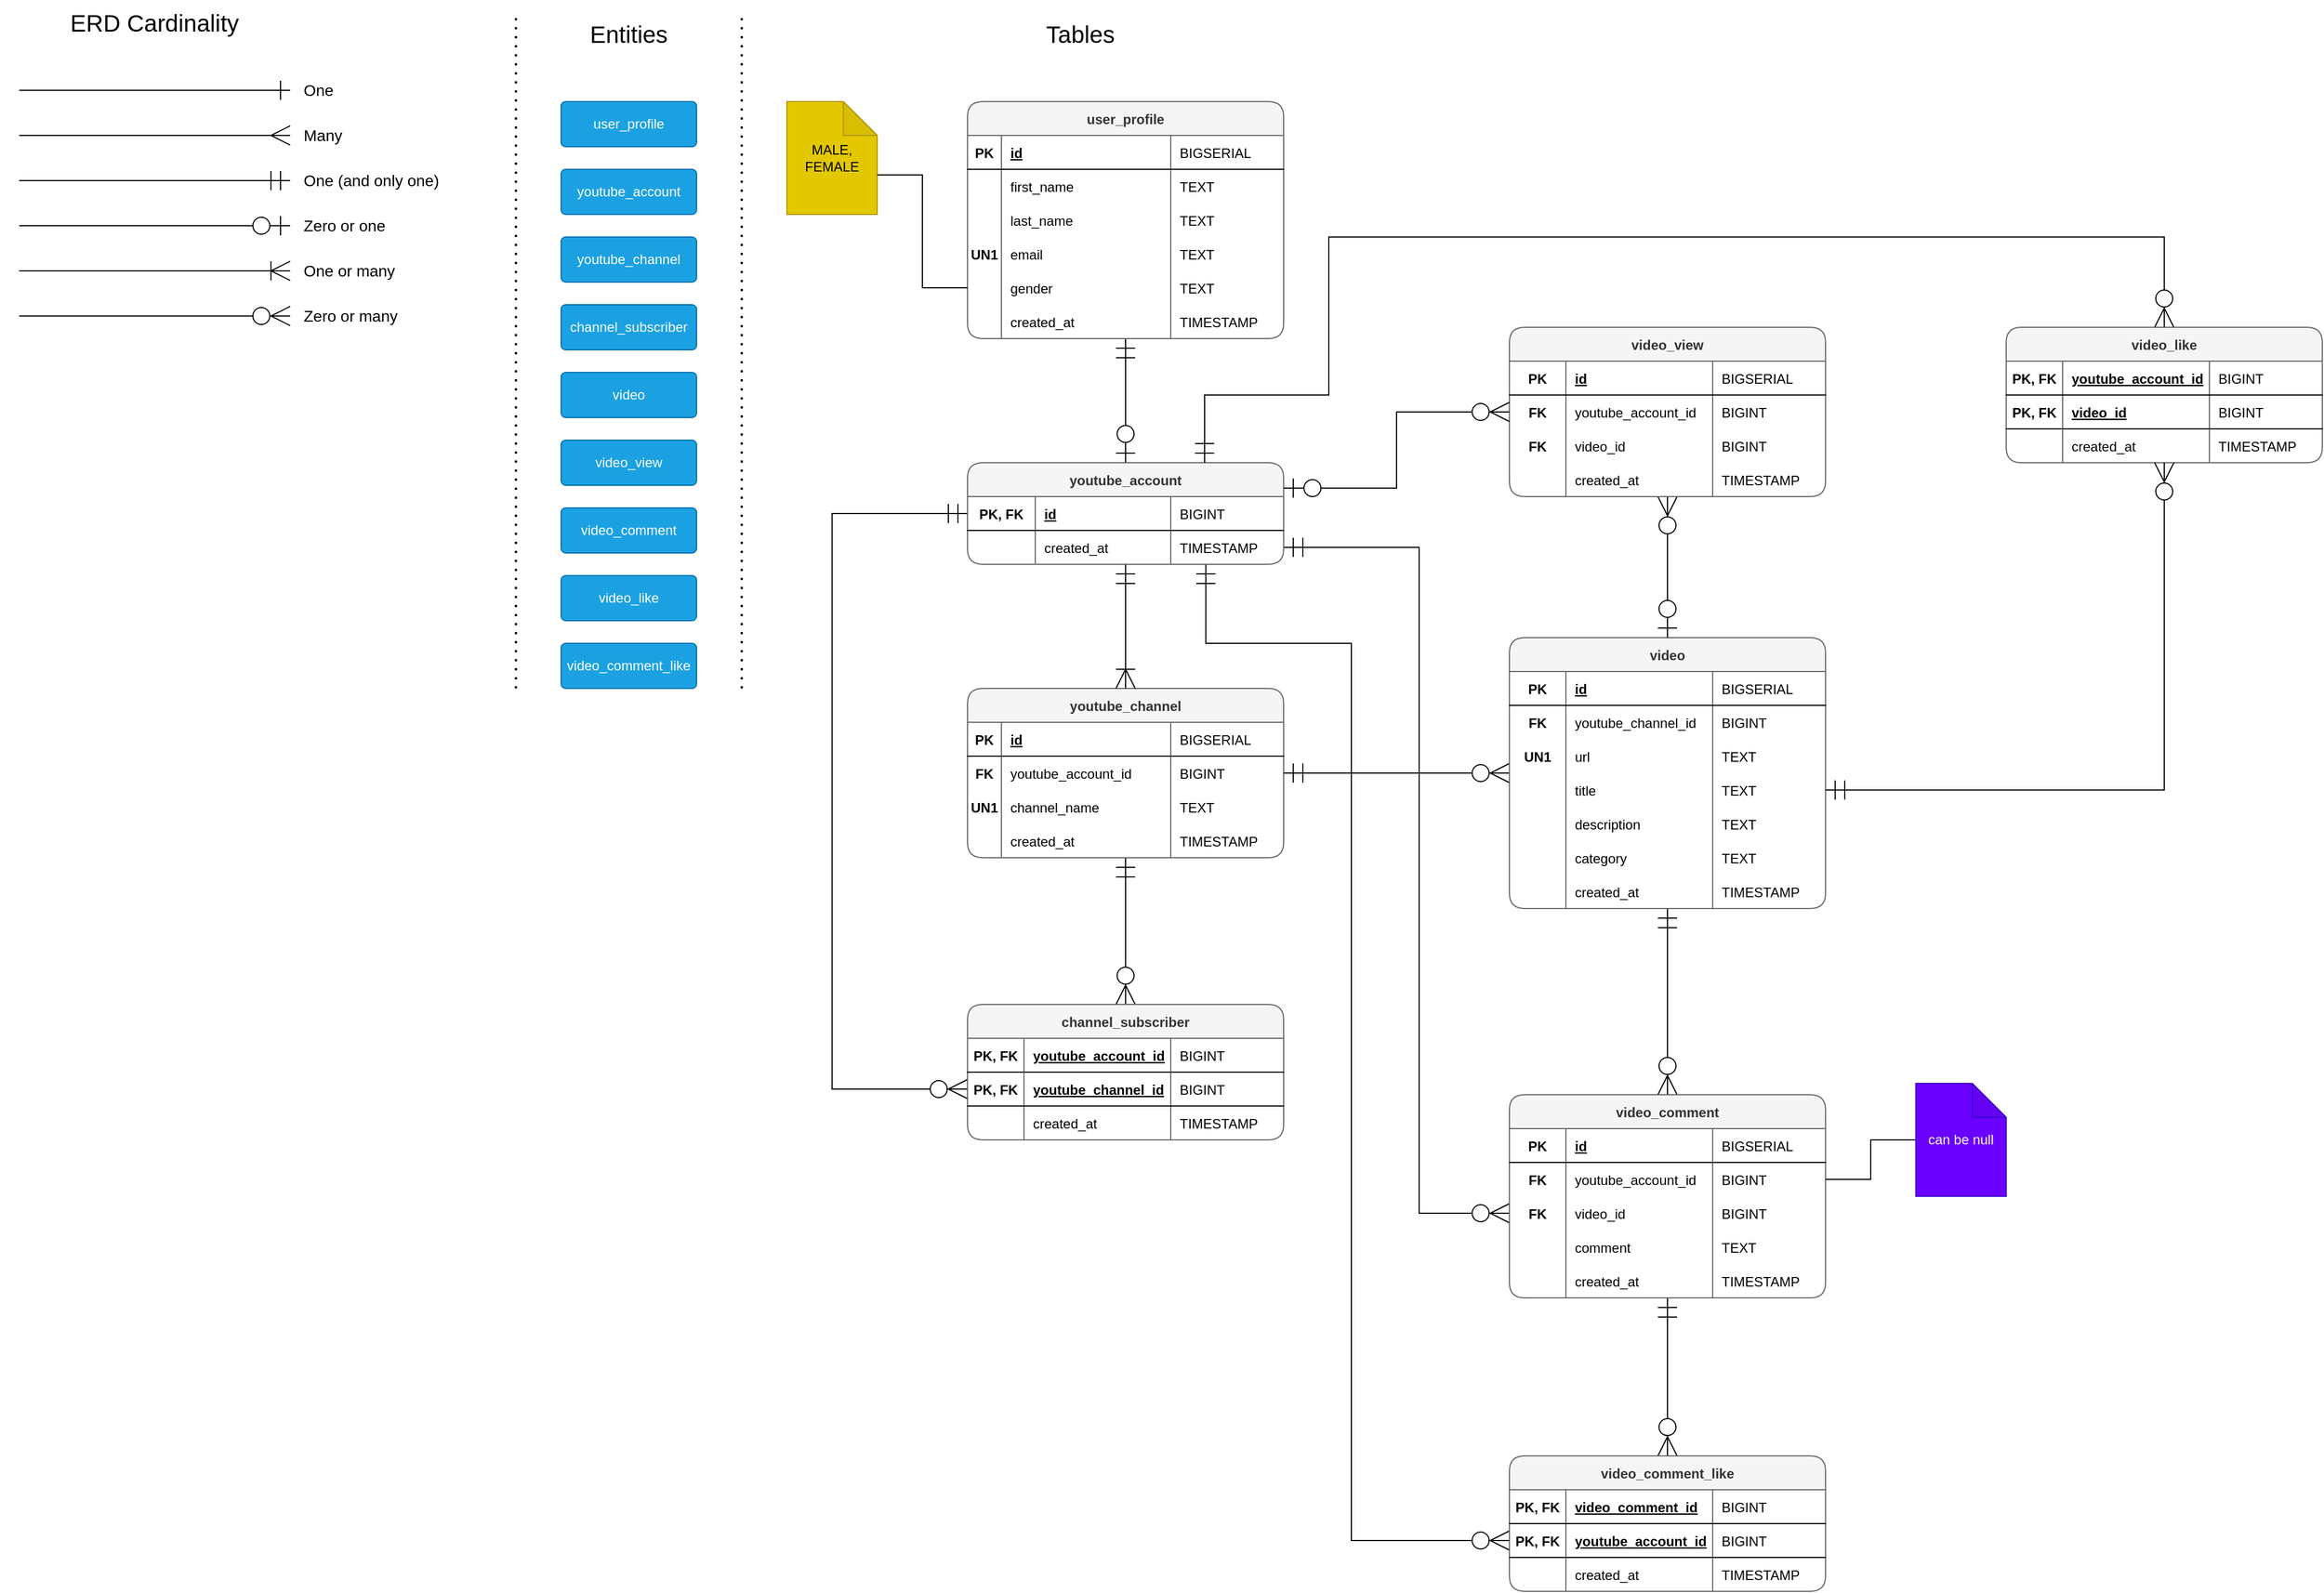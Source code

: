 <mxfile version="20.8.16" type="device"><diagram name="Page-1" id="DkLG9FivwTVXAqxGpcjq"><mxGraphModel dx="1388" dy="1491" grid="1" gridSize="10" guides="1" tooltips="1" connect="1" arrows="1" fold="1" page="0" pageScale="1" pageWidth="2000" pageHeight="2000" background="none" math="0" shadow="0"><root><mxCell id="0"/><mxCell id="1" parent="0"/><mxCell id="Wez4S-V0FcpHEAxFgGBW-5" value="user_profile" style="rounded=1;arcSize=10;whiteSpace=wrap;html=1;align=center;fillColor=#1ba1e2;strokeColor=#006EAF;fontColor=#ffffff;" parent="1" vertex="1"><mxGeometry x="120" y="160" width="120" height="40" as="geometry"/></mxCell><mxCell id="Wez4S-V0FcpHEAxFgGBW-8" value="youtube_account" style="rounded=1;arcSize=10;whiteSpace=wrap;html=1;align=center;fillColor=#1ba1e2;strokeColor=#006EAF;fontColor=#ffffff;" parent="1" vertex="1"><mxGeometry x="120" y="220" width="120" height="40" as="geometry"/></mxCell><mxCell id="Wez4S-V0FcpHEAxFgGBW-9" value="video" style="rounded=1;arcSize=10;whiteSpace=wrap;html=1;align=center;fillColor=#1ba1e2;strokeColor=#006EAF;fontColor=#ffffff;" parent="1" vertex="1"><mxGeometry x="120" y="400" width="120" height="40" as="geometry"/></mxCell><mxCell id="Wez4S-V0FcpHEAxFgGBW-10" value="video_like" style="rounded=1;arcSize=10;whiteSpace=wrap;html=1;align=center;fillColor=#1ba1e2;strokeColor=#006EAF;fontColor=#ffffff;" parent="1" vertex="1"><mxGeometry x="120" y="580" width="120" height="40" as="geometry"/></mxCell><mxCell id="Wez4S-V0FcpHEAxFgGBW-11" value="video_comment" style="rounded=1;arcSize=10;whiteSpace=wrap;html=1;align=center;fillColor=#1ba1e2;strokeColor=#006EAF;fontColor=#ffffff;" parent="1" vertex="1"><mxGeometry x="120" y="520" width="120" height="40" as="geometry"/></mxCell><mxCell id="Wez4S-V0FcpHEAxFgGBW-12" value="channel_subscriber" style="rounded=1;arcSize=10;whiteSpace=wrap;html=1;align=center;fillColor=#1ba1e2;strokeColor=#006EAF;fontColor=#ffffff;" parent="1" vertex="1"><mxGeometry x="120" y="340" width="120" height="40" as="geometry"/></mxCell><mxCell id="Wez4S-V0FcpHEAxFgGBW-13" value="youtube_channel" style="rounded=1;arcSize=10;whiteSpace=wrap;html=1;align=center;fillColor=#1ba1e2;strokeColor=#006EAF;fontColor=#ffffff;" parent="1" vertex="1"><mxGeometry x="120" y="280" width="120" height="40" as="geometry"/></mxCell><mxCell id="9VzDsT9ZPRaXkumZ9Aam-107" style="edgeStyle=orthogonalEdgeStyle;rounded=0;orthogonalLoop=1;jettySize=auto;html=1;entryX=0.5;entryY=0;entryDx=0;entryDy=0;strokeWidth=1;fontSize=12;startArrow=ERmandOne;startFill=0;endArrow=ERzeroToOne;endFill=0;startSize=15;endSize=15;" parent="1" source="Wez4S-V0FcpHEAxFgGBW-14" target="9VzDsT9ZPRaXkumZ9Aam-80" edge="1"><mxGeometry relative="1" as="geometry"/></mxCell><mxCell id="Wez4S-V0FcpHEAxFgGBW-14" value="user_profile" style="shape=table;startSize=30;container=1;collapsible=1;childLayout=tableLayout;fixedRows=1;rowLines=0;fontStyle=1;align=center;resizeLast=1;rounded=1;fillColor=#f5f5f5;strokeColor=#666666;fontColor=#333333;swimlaneFillColor=default;" parent="1" vertex="1"><mxGeometry x="480" y="160" width="280" height="210" as="geometry"/></mxCell><mxCell id="Wez4S-V0FcpHEAxFgGBW-15" value="" style="shape=tableRow;horizontal=0;startSize=0;swimlaneHead=0;swimlaneBody=0;fillColor=none;collapsible=0;dropTarget=0;points=[[0,0.5],[1,0.5]];portConstraint=eastwest;top=0;left=0;right=0;bottom=1;" parent="Wez4S-V0FcpHEAxFgGBW-14" vertex="1"><mxGeometry y="30" width="280" height="30" as="geometry"/></mxCell><mxCell id="Wez4S-V0FcpHEAxFgGBW-16" value="PK" style="shape=partialRectangle;connectable=0;fillColor=none;top=0;left=0;bottom=0;right=0;fontStyle=1;overflow=hidden;" parent="Wez4S-V0FcpHEAxFgGBW-15" vertex="1"><mxGeometry width="30" height="30" as="geometry"><mxRectangle width="30" height="30" as="alternateBounds"/></mxGeometry></mxCell><mxCell id="Wez4S-V0FcpHEAxFgGBW-17" value="id" style="shape=partialRectangle;connectable=0;fillColor=none;top=0;left=0;bottom=0;right=0;align=left;spacingLeft=6;fontStyle=5;overflow=hidden;" parent="Wez4S-V0FcpHEAxFgGBW-15" vertex="1"><mxGeometry x="30" width="150" height="30" as="geometry"><mxRectangle width="150" height="30" as="alternateBounds"/></mxGeometry></mxCell><mxCell id="Wez4S-V0FcpHEAxFgGBW-40" value="BIGSERIAL" style="shape=partialRectangle;connectable=0;fillColor=none;top=0;left=0;bottom=0;right=0;align=left;spacingLeft=6;fontStyle=0;overflow=hidden;" parent="Wez4S-V0FcpHEAxFgGBW-15" vertex="1"><mxGeometry x="180" width="100" height="30" as="geometry"><mxRectangle width="100" height="30" as="alternateBounds"/></mxGeometry></mxCell><mxCell id="Wez4S-V0FcpHEAxFgGBW-18" value="" style="shape=tableRow;horizontal=0;startSize=0;swimlaneHead=0;swimlaneBody=0;fillColor=none;collapsible=0;dropTarget=0;points=[[0,0.5],[1,0.5]];portConstraint=eastwest;top=0;left=0;right=0;bottom=0;" parent="Wez4S-V0FcpHEAxFgGBW-14" vertex="1"><mxGeometry y="60" width="280" height="30" as="geometry"/></mxCell><mxCell id="Wez4S-V0FcpHEAxFgGBW-19" value="" style="shape=partialRectangle;connectable=0;fillColor=none;top=0;left=0;bottom=0;right=0;editable=1;overflow=hidden;" parent="Wez4S-V0FcpHEAxFgGBW-18" vertex="1"><mxGeometry width="30" height="30" as="geometry"><mxRectangle width="30" height="30" as="alternateBounds"/></mxGeometry></mxCell><mxCell id="Wez4S-V0FcpHEAxFgGBW-20" value="first_name" style="shape=partialRectangle;connectable=0;fillColor=none;top=0;left=0;bottom=0;right=0;align=left;spacingLeft=6;overflow=hidden;" parent="Wez4S-V0FcpHEAxFgGBW-18" vertex="1"><mxGeometry x="30" width="150" height="30" as="geometry"><mxRectangle width="150" height="30" as="alternateBounds"/></mxGeometry></mxCell><mxCell id="Wez4S-V0FcpHEAxFgGBW-41" value="TEXT" style="shape=partialRectangle;connectable=0;fillColor=none;top=0;left=0;bottom=0;right=0;align=left;spacingLeft=6;overflow=hidden;" parent="Wez4S-V0FcpHEAxFgGBW-18" vertex="1"><mxGeometry x="180" width="100" height="30" as="geometry"><mxRectangle width="100" height="30" as="alternateBounds"/></mxGeometry></mxCell><mxCell id="Wez4S-V0FcpHEAxFgGBW-21" value="" style="shape=tableRow;horizontal=0;startSize=0;swimlaneHead=0;swimlaneBody=0;fillColor=none;collapsible=0;dropTarget=0;points=[[0,0.5],[1,0.5]];portConstraint=eastwest;top=0;left=0;right=0;bottom=0;" parent="Wez4S-V0FcpHEAxFgGBW-14" vertex="1"><mxGeometry y="90" width="280" height="30" as="geometry"/></mxCell><mxCell id="Wez4S-V0FcpHEAxFgGBW-22" value="" style="shape=partialRectangle;connectable=0;fillColor=none;top=0;left=0;bottom=0;right=0;editable=1;overflow=hidden;" parent="Wez4S-V0FcpHEAxFgGBW-21" vertex="1"><mxGeometry width="30" height="30" as="geometry"><mxRectangle width="30" height="30" as="alternateBounds"/></mxGeometry></mxCell><mxCell id="Wez4S-V0FcpHEAxFgGBW-23" value="last_name" style="shape=partialRectangle;connectable=0;fillColor=none;top=0;left=0;bottom=0;right=0;align=left;spacingLeft=6;overflow=hidden;" parent="Wez4S-V0FcpHEAxFgGBW-21" vertex="1"><mxGeometry x="30" width="150" height="30" as="geometry"><mxRectangle width="150" height="30" as="alternateBounds"/></mxGeometry></mxCell><mxCell id="Wez4S-V0FcpHEAxFgGBW-42" value="TEXT" style="shape=partialRectangle;connectable=0;fillColor=none;top=0;left=0;bottom=0;right=0;align=left;spacingLeft=6;overflow=hidden;" parent="Wez4S-V0FcpHEAxFgGBW-21" vertex="1"><mxGeometry x="180" width="100" height="30" as="geometry"><mxRectangle width="100" height="30" as="alternateBounds"/></mxGeometry></mxCell><mxCell id="Wez4S-V0FcpHEAxFgGBW-24" value="" style="shape=tableRow;horizontal=0;startSize=0;swimlaneHead=0;swimlaneBody=0;fillColor=none;collapsible=0;dropTarget=0;points=[[0,0.5],[1,0.5]];portConstraint=eastwest;top=0;left=0;right=0;bottom=0;" parent="Wez4S-V0FcpHEAxFgGBW-14" vertex="1"><mxGeometry y="120" width="280" height="30" as="geometry"/></mxCell><mxCell id="Wez4S-V0FcpHEAxFgGBW-25" value="UN1" style="shape=partialRectangle;connectable=0;fillColor=none;top=0;left=0;bottom=0;right=0;editable=1;overflow=hidden;fontStyle=1" parent="Wez4S-V0FcpHEAxFgGBW-24" vertex="1"><mxGeometry width="30" height="30" as="geometry"><mxRectangle width="30" height="30" as="alternateBounds"/></mxGeometry></mxCell><mxCell id="Wez4S-V0FcpHEAxFgGBW-26" value="email" style="shape=partialRectangle;connectable=0;fillColor=none;top=0;left=0;bottom=0;right=0;align=left;spacingLeft=6;overflow=hidden;" parent="Wez4S-V0FcpHEAxFgGBW-24" vertex="1"><mxGeometry x="30" width="150" height="30" as="geometry"><mxRectangle width="150" height="30" as="alternateBounds"/></mxGeometry></mxCell><mxCell id="Wez4S-V0FcpHEAxFgGBW-43" value="TEXT" style="shape=partialRectangle;connectable=0;fillColor=none;top=0;left=0;bottom=0;right=0;align=left;spacingLeft=6;overflow=hidden;" parent="Wez4S-V0FcpHEAxFgGBW-24" vertex="1"><mxGeometry x="180" width="100" height="30" as="geometry"><mxRectangle width="100" height="30" as="alternateBounds"/></mxGeometry></mxCell><mxCell id="Wez4S-V0FcpHEAxFgGBW-27" style="shape=tableRow;horizontal=0;startSize=0;swimlaneHead=0;swimlaneBody=0;fillColor=none;collapsible=0;dropTarget=0;points=[[0,0.5],[1,0.5]];portConstraint=eastwest;top=0;left=0;right=0;bottom=0;" parent="Wez4S-V0FcpHEAxFgGBW-14" vertex="1"><mxGeometry y="150" width="280" height="30" as="geometry"/></mxCell><mxCell id="Wez4S-V0FcpHEAxFgGBW-28" style="shape=partialRectangle;connectable=0;fillColor=none;top=0;left=0;bottom=0;right=0;editable=1;overflow=hidden;" parent="Wez4S-V0FcpHEAxFgGBW-27" vertex="1"><mxGeometry width="30" height="30" as="geometry"><mxRectangle width="30" height="30" as="alternateBounds"/></mxGeometry></mxCell><mxCell id="Wez4S-V0FcpHEAxFgGBW-29" value="gender" style="shape=partialRectangle;connectable=0;fillColor=none;top=0;left=0;bottom=0;right=0;align=left;spacingLeft=6;overflow=hidden;" parent="Wez4S-V0FcpHEAxFgGBW-27" vertex="1"><mxGeometry x="30" width="150" height="30" as="geometry"><mxRectangle width="150" height="30" as="alternateBounds"/></mxGeometry></mxCell><mxCell id="Wez4S-V0FcpHEAxFgGBW-44" value="TEXT" style="shape=partialRectangle;connectable=0;fillColor=none;top=0;left=0;bottom=0;right=0;align=left;spacingLeft=6;overflow=hidden;" parent="Wez4S-V0FcpHEAxFgGBW-27" vertex="1"><mxGeometry x="180" width="100" height="30" as="geometry"><mxRectangle width="100" height="30" as="alternateBounds"/></mxGeometry></mxCell><mxCell id="Wez4S-V0FcpHEAxFgGBW-30" style="shape=tableRow;horizontal=0;startSize=0;swimlaneHead=0;swimlaneBody=0;fillColor=none;collapsible=0;dropTarget=0;points=[[0,0.5],[1,0.5]];portConstraint=eastwest;top=0;left=0;right=0;bottom=0;" parent="Wez4S-V0FcpHEAxFgGBW-14" vertex="1"><mxGeometry y="180" width="280" height="30" as="geometry"/></mxCell><mxCell id="Wez4S-V0FcpHEAxFgGBW-31" style="shape=partialRectangle;connectable=0;fillColor=none;top=0;left=0;bottom=0;right=0;editable=1;overflow=hidden;" parent="Wez4S-V0FcpHEAxFgGBW-30" vertex="1"><mxGeometry width="30" height="30" as="geometry"><mxRectangle width="30" height="30" as="alternateBounds"/></mxGeometry></mxCell><mxCell id="Wez4S-V0FcpHEAxFgGBW-32" value="created_at" style="shape=partialRectangle;connectable=0;fillColor=none;top=0;left=0;bottom=0;right=0;align=left;spacingLeft=6;overflow=hidden;" parent="Wez4S-V0FcpHEAxFgGBW-30" vertex="1"><mxGeometry x="30" width="150" height="30" as="geometry"><mxRectangle width="150" height="30" as="alternateBounds"/></mxGeometry></mxCell><mxCell id="Wez4S-V0FcpHEAxFgGBW-45" value="TIMESTAMP" style="shape=partialRectangle;connectable=0;fillColor=none;top=0;left=0;bottom=0;right=0;align=left;spacingLeft=6;overflow=hidden;" parent="Wez4S-V0FcpHEAxFgGBW-30" vertex="1"><mxGeometry x="180" width="100" height="30" as="geometry"><mxRectangle width="100" height="30" as="alternateBounds"/></mxGeometry></mxCell><mxCell id="Wez4S-V0FcpHEAxFgGBW-46" value="MALE,&lt;br&gt;FEMALE" style="shape=note;whiteSpace=wrap;html=1;backgroundOutline=1;darkOpacity=0.05;rounded=1;sketch=0;fillColor=#e3c800;strokeColor=#B09500;fontColor=#000000;" parent="1" vertex="1"><mxGeometry x="320" y="160" width="80" height="100" as="geometry"/></mxCell><mxCell id="Wez4S-V0FcpHEAxFgGBW-47" style="edgeStyle=orthogonalEdgeStyle;rounded=0;orthogonalLoop=1;jettySize=auto;html=1;exitX=0;exitY=0.5;exitDx=0;exitDy=0;entryX=0;entryY=0;entryDx=80;entryDy=65;entryPerimeter=0;endArrow=none;endFill=0;" parent="1" source="Wez4S-V0FcpHEAxFgGBW-27" target="Wez4S-V0FcpHEAxFgGBW-46" edge="1"><mxGeometry relative="1" as="geometry"/></mxCell><mxCell id="Wez4S-V0FcpHEAxFgGBW-48" value="" style="endArrow=none;dashed=1;html=1;dashPattern=1 3;strokeWidth=2;rounded=0;" parent="1" edge="1"><mxGeometry width="50" height="50" relative="1" as="geometry"><mxPoint x="280" y="680" as="sourcePoint"/><mxPoint x="280" y="80" as="targetPoint"/></mxGeometry></mxCell><mxCell id="9VzDsT9ZPRaXkumZ9Aam-1" value="Entities" style="text;html=1;strokeColor=none;fillColor=none;align=center;verticalAlign=middle;whiteSpace=wrap;rounded=0;fontSize=21;" parent="1" vertex="1"><mxGeometry x="120" y="80" width="120" height="40" as="geometry"/></mxCell><mxCell id="9VzDsT9ZPRaXkumZ9Aam-125" style="edgeStyle=orthogonalEdgeStyle;rounded=0;orthogonalLoop=1;jettySize=auto;html=1;entryX=0.5;entryY=0;entryDx=0;entryDy=0;strokeWidth=1;fontSize=12;startArrow=ERmandOne;startFill=0;endArrow=ERzeroToMany;endFill=0;startSize=15;endSize=15;" parent="1" source="9VzDsT9ZPRaXkumZ9Aam-27" target="9VzDsT9ZPRaXkumZ9Aam-108" edge="1"><mxGeometry relative="1" as="geometry"/></mxCell><mxCell id="9VzDsT9ZPRaXkumZ9Aam-27" value="youtube_channel" style="shape=table;startSize=30;container=1;collapsible=1;childLayout=tableLayout;fixedRows=1;rowLines=0;fontStyle=1;align=center;resizeLast=1;rounded=1;fillColor=#f5f5f5;strokeColor=#666666;fontColor=#333333;swimlaneFillColor=default;" parent="1" vertex="1"><mxGeometry x="480" y="680" width="280" height="150" as="geometry"/></mxCell><mxCell id="9VzDsT9ZPRaXkumZ9Aam-28" value="" style="shape=tableRow;horizontal=0;startSize=0;swimlaneHead=0;swimlaneBody=0;fillColor=none;collapsible=0;dropTarget=0;points=[[0,0.5],[1,0.5]];portConstraint=eastwest;top=0;left=0;right=0;bottom=1;" parent="9VzDsT9ZPRaXkumZ9Aam-27" vertex="1"><mxGeometry y="30" width="280" height="30" as="geometry"/></mxCell><mxCell id="9VzDsT9ZPRaXkumZ9Aam-29" value="PK" style="shape=partialRectangle;connectable=0;fillColor=none;top=0;left=0;bottom=0;right=0;fontStyle=1;overflow=hidden;" parent="9VzDsT9ZPRaXkumZ9Aam-28" vertex="1"><mxGeometry width="30" height="30" as="geometry"><mxRectangle width="30" height="30" as="alternateBounds"/></mxGeometry></mxCell><mxCell id="9VzDsT9ZPRaXkumZ9Aam-30" value="id" style="shape=partialRectangle;connectable=0;fillColor=none;top=0;left=0;bottom=0;right=0;align=left;spacingLeft=6;fontStyle=5;overflow=hidden;" parent="9VzDsT9ZPRaXkumZ9Aam-28" vertex="1"><mxGeometry x="30" width="150" height="30" as="geometry"><mxRectangle width="150" height="30" as="alternateBounds"/></mxGeometry></mxCell><mxCell id="9VzDsT9ZPRaXkumZ9Aam-31" value="BIGSERIAL" style="shape=partialRectangle;connectable=0;fillColor=none;top=0;left=0;bottom=0;right=0;align=left;spacingLeft=6;fontStyle=0;overflow=hidden;" parent="9VzDsT9ZPRaXkumZ9Aam-28" vertex="1"><mxGeometry x="180" width="100" height="30" as="geometry"><mxRectangle width="100" height="30" as="alternateBounds"/></mxGeometry></mxCell><mxCell id="9VzDsT9ZPRaXkumZ9Aam-32" value="" style="shape=tableRow;horizontal=0;startSize=0;swimlaneHead=0;swimlaneBody=0;fillColor=none;collapsible=0;dropTarget=0;points=[[0,0.5],[1,0.5]];portConstraint=eastwest;top=0;left=0;right=0;bottom=0;" parent="9VzDsT9ZPRaXkumZ9Aam-27" vertex="1"><mxGeometry y="60" width="280" height="30" as="geometry"/></mxCell><mxCell id="9VzDsT9ZPRaXkumZ9Aam-33" value="FK" style="shape=partialRectangle;connectable=0;fillColor=none;top=0;left=0;bottom=0;right=0;editable=1;overflow=hidden;fontStyle=1" parent="9VzDsT9ZPRaXkumZ9Aam-32" vertex="1"><mxGeometry width="30" height="30" as="geometry"><mxRectangle width="30" height="30" as="alternateBounds"/></mxGeometry></mxCell><mxCell id="9VzDsT9ZPRaXkumZ9Aam-34" value="youtube_account_id" style="shape=partialRectangle;connectable=0;fillColor=none;top=0;left=0;bottom=0;right=0;align=left;spacingLeft=6;overflow=hidden;" parent="9VzDsT9ZPRaXkumZ9Aam-32" vertex="1"><mxGeometry x="30" width="150" height="30" as="geometry"><mxRectangle width="150" height="30" as="alternateBounds"/></mxGeometry></mxCell><mxCell id="9VzDsT9ZPRaXkumZ9Aam-35" value="BIGINT" style="shape=partialRectangle;connectable=0;fillColor=none;top=0;left=0;bottom=0;right=0;align=left;spacingLeft=6;overflow=hidden;" parent="9VzDsT9ZPRaXkumZ9Aam-32" vertex="1"><mxGeometry x="180" width="100" height="30" as="geometry"><mxRectangle width="100" height="30" as="alternateBounds"/></mxGeometry></mxCell><mxCell id="9VzDsT9ZPRaXkumZ9Aam-36" value="" style="shape=tableRow;horizontal=0;startSize=0;swimlaneHead=0;swimlaneBody=0;fillColor=none;collapsible=0;dropTarget=0;points=[[0,0.5],[1,0.5]];portConstraint=eastwest;top=0;left=0;right=0;bottom=0;" parent="9VzDsT9ZPRaXkumZ9Aam-27" vertex="1"><mxGeometry y="90" width="280" height="30" as="geometry"/></mxCell><mxCell id="9VzDsT9ZPRaXkumZ9Aam-37" value="UN1" style="shape=partialRectangle;connectable=0;fillColor=none;top=0;left=0;bottom=0;right=0;editable=1;overflow=hidden;fontStyle=1" parent="9VzDsT9ZPRaXkumZ9Aam-36" vertex="1"><mxGeometry width="30" height="30" as="geometry"><mxRectangle width="30" height="30" as="alternateBounds"/></mxGeometry></mxCell><mxCell id="9VzDsT9ZPRaXkumZ9Aam-38" value="channel_name" style="shape=partialRectangle;connectable=0;fillColor=none;top=0;left=0;bottom=0;right=0;align=left;spacingLeft=6;overflow=hidden;" parent="9VzDsT9ZPRaXkumZ9Aam-36" vertex="1"><mxGeometry x="30" width="150" height="30" as="geometry"><mxRectangle width="150" height="30" as="alternateBounds"/></mxGeometry></mxCell><mxCell id="9VzDsT9ZPRaXkumZ9Aam-39" value="TEXT" style="shape=partialRectangle;connectable=0;fillColor=none;top=0;left=0;bottom=0;right=0;align=left;spacingLeft=6;overflow=hidden;" parent="9VzDsT9ZPRaXkumZ9Aam-36" vertex="1"><mxGeometry x="180" width="100" height="30" as="geometry"><mxRectangle width="100" height="30" as="alternateBounds"/></mxGeometry></mxCell><mxCell id="9VzDsT9ZPRaXkumZ9Aam-43" style="shape=tableRow;horizontal=0;startSize=0;swimlaneHead=0;swimlaneBody=0;fillColor=none;collapsible=0;dropTarget=0;points=[[0,0.5],[1,0.5]];portConstraint=eastwest;top=0;left=0;right=0;bottom=0;" parent="9VzDsT9ZPRaXkumZ9Aam-27" vertex="1"><mxGeometry y="120" width="280" height="30" as="geometry"/></mxCell><mxCell id="9VzDsT9ZPRaXkumZ9Aam-44" style="shape=partialRectangle;connectable=0;fillColor=none;top=0;left=0;bottom=0;right=0;editable=1;overflow=hidden;" parent="9VzDsT9ZPRaXkumZ9Aam-43" vertex="1"><mxGeometry width="30" height="30" as="geometry"><mxRectangle width="30" height="30" as="alternateBounds"/></mxGeometry></mxCell><mxCell id="9VzDsT9ZPRaXkumZ9Aam-45" value="created_at" style="shape=partialRectangle;connectable=0;fillColor=none;top=0;left=0;bottom=0;right=0;align=left;spacingLeft=6;overflow=hidden;" parent="9VzDsT9ZPRaXkumZ9Aam-43" vertex="1"><mxGeometry x="30" width="150" height="30" as="geometry"><mxRectangle width="150" height="30" as="alternateBounds"/></mxGeometry></mxCell><mxCell id="9VzDsT9ZPRaXkumZ9Aam-46" value="TIMESTAMP" style="shape=partialRectangle;connectable=0;fillColor=none;top=0;left=0;bottom=0;right=0;align=left;spacingLeft=6;overflow=hidden;" parent="9VzDsT9ZPRaXkumZ9Aam-43" vertex="1"><mxGeometry x="180" width="100" height="30" as="geometry"><mxRectangle width="100" height="30" as="alternateBounds"/></mxGeometry></mxCell><mxCell id="9VzDsT9ZPRaXkumZ9Aam-54" value="" style="edgeStyle=entityRelationEdgeStyle;fontSize=12;html=1;endArrow=ERone;endFill=1;rounded=0;strokeWidth=1;endSize=15;" parent="1" edge="1"><mxGeometry width="100" height="100" relative="1" as="geometry"><mxPoint x="-360" y="150" as="sourcePoint"/><mxPoint x="-120" y="150" as="targetPoint"/></mxGeometry></mxCell><mxCell id="9VzDsT9ZPRaXkumZ9Aam-55" value="" style="endArrow=none;dashed=1;html=1;dashPattern=1 3;strokeWidth=2;rounded=0;" parent="1" edge="1"><mxGeometry width="50" height="50" relative="1" as="geometry"><mxPoint x="80" y="680" as="sourcePoint"/><mxPoint x="80" y="80" as="targetPoint"/></mxGeometry></mxCell><mxCell id="9VzDsT9ZPRaXkumZ9Aam-56" value="Tables" style="text;html=1;strokeColor=none;fillColor=none;align=center;verticalAlign=middle;whiteSpace=wrap;rounded=0;fontSize=21;" parent="1" vertex="1"><mxGeometry x="520" y="80" width="120" height="40" as="geometry"/></mxCell><mxCell id="9VzDsT9ZPRaXkumZ9Aam-57" value="ERD Cardinality" style="text;html=1;strokeColor=none;fillColor=none;align=center;verticalAlign=middle;whiteSpace=wrap;rounded=0;fontSize=21;" parent="1" vertex="1"><mxGeometry x="-320" y="70" width="160" height="40" as="geometry"/></mxCell><mxCell id="9VzDsT9ZPRaXkumZ9Aam-58" value="One" style="text;html=1;strokeColor=none;fillColor=none;align=left;verticalAlign=middle;whiteSpace=wrap;rounded=0;fontSize=14;" parent="1" vertex="1"><mxGeometry x="-110" y="140" width="150" height="20" as="geometry"/></mxCell><mxCell id="9VzDsT9ZPRaXkumZ9Aam-60" value="" style="edgeStyle=entityRelationEdgeStyle;fontSize=12;html=1;endArrow=ERmany;rounded=0;strokeWidth=1;endSize=15;" parent="1" edge="1"><mxGeometry width="100" height="100" relative="1" as="geometry"><mxPoint x="-360" y="190" as="sourcePoint"/><mxPoint x="-120" y="190" as="targetPoint"/></mxGeometry></mxCell><mxCell id="9VzDsT9ZPRaXkumZ9Aam-61" value="Many" style="text;html=1;strokeColor=none;fillColor=none;align=left;verticalAlign=middle;whiteSpace=wrap;rounded=0;fontSize=14;" parent="1" vertex="1"><mxGeometry x="-110" y="180" width="150" height="20" as="geometry"/></mxCell><mxCell id="9VzDsT9ZPRaXkumZ9Aam-62" value="" style="edgeStyle=entityRelationEdgeStyle;fontSize=12;html=1;endArrow=ERmandOne;rounded=0;strokeWidth=1;endSize=15;" parent="1" edge="1"><mxGeometry width="100" height="100" relative="1" as="geometry"><mxPoint x="-360" y="230" as="sourcePoint"/><mxPoint x="-120" y="230" as="targetPoint"/></mxGeometry></mxCell><mxCell id="9VzDsT9ZPRaXkumZ9Aam-63" value="One (and only one)" style="text;html=1;strokeColor=none;fillColor=none;align=left;verticalAlign=middle;whiteSpace=wrap;rounded=0;fontSize=14;" parent="1" vertex="1"><mxGeometry x="-110" y="220" width="150" height="20" as="geometry"/></mxCell><mxCell id="9VzDsT9ZPRaXkumZ9Aam-65" value="Zero or one" style="text;html=1;strokeColor=none;fillColor=none;align=left;verticalAlign=middle;whiteSpace=wrap;rounded=0;fontSize=14;" parent="1" vertex="1"><mxGeometry x="-110" y="260" width="150" height="20" as="geometry"/></mxCell><mxCell id="9VzDsT9ZPRaXkumZ9Aam-66" value="" style="edgeStyle=entityRelationEdgeStyle;fontSize=12;html=1;endArrow=ERoneToMany;rounded=0;strokeWidth=1;endSize=15;" parent="1" edge="1"><mxGeometry width="100" height="100" relative="1" as="geometry"><mxPoint x="-360" y="310" as="sourcePoint"/><mxPoint x="-120" y="310" as="targetPoint"/></mxGeometry></mxCell><mxCell id="9VzDsT9ZPRaXkumZ9Aam-67" value="One or many" style="text;html=1;strokeColor=none;fillColor=none;align=left;verticalAlign=middle;whiteSpace=wrap;rounded=0;fontSize=14;" parent="1" vertex="1"><mxGeometry x="-110" y="300" width="150" height="20" as="geometry"/></mxCell><mxCell id="9VzDsT9ZPRaXkumZ9Aam-69" value="Zero or many" style="text;html=1;strokeColor=none;fillColor=none;align=left;verticalAlign=middle;whiteSpace=wrap;rounded=0;fontSize=14;" parent="1" vertex="1"><mxGeometry x="-110" y="340" width="150" height="20" as="geometry"/></mxCell><mxCell id="9VzDsT9ZPRaXkumZ9Aam-72" value="" style="edgeStyle=entityRelationEdgeStyle;fontSize=12;html=1;endArrow=ERzeroToOne;endFill=1;rounded=0;strokeWidth=1;endSize=15;" parent="1" edge="1"><mxGeometry width="100" height="100" relative="1" as="geometry"><mxPoint x="-360" y="270" as="sourcePoint"/><mxPoint x="-120" y="270" as="targetPoint"/></mxGeometry></mxCell><mxCell id="9VzDsT9ZPRaXkumZ9Aam-73" value="" style="edgeStyle=entityRelationEdgeStyle;fontSize=12;html=1;endArrow=ERzeroToMany;endFill=1;rounded=0;strokeWidth=1;endSize=15;" parent="1" edge="1"><mxGeometry width="100" height="100" relative="1" as="geometry"><mxPoint x="-360" y="350" as="sourcePoint"/><mxPoint x="-120" y="350" as="targetPoint"/></mxGeometry></mxCell><mxCell id="9VzDsT9ZPRaXkumZ9Aam-106" style="edgeStyle=orthogonalEdgeStyle;rounded=0;orthogonalLoop=1;jettySize=auto;html=1;entryX=0.5;entryY=0;entryDx=0;entryDy=0;strokeWidth=1;fontSize=12;startArrow=ERmandOne;startFill=0;endArrow=ERoneToMany;endFill=0;startSize=15;endSize=15;" parent="1" source="9VzDsT9ZPRaXkumZ9Aam-80" target="9VzDsT9ZPRaXkumZ9Aam-27" edge="1"><mxGeometry relative="1" as="geometry"/></mxCell><mxCell id="9VzDsT9ZPRaXkumZ9Aam-126" style="edgeStyle=orthogonalEdgeStyle;rounded=0;orthogonalLoop=1;jettySize=auto;html=1;strokeWidth=1;fontSize=12;startArrow=ERmandOne;startFill=0;endArrow=ERzeroToMany;endFill=0;startSize=15;endSize=15;entryX=0;entryY=0.5;entryDx=0;entryDy=0;" parent="1" source="9VzDsT9ZPRaXkumZ9Aam-80" target="if6vQ8UTKWpMQs2VUs6H-122" edge="1"><mxGeometry relative="1" as="geometry"><Array as="points"><mxPoint x="360" y="525"/><mxPoint x="360" y="1035"/></Array><mxPoint x="420" y="1000" as="targetPoint"/></mxGeometry></mxCell><mxCell id="if6vQ8UTKWpMQs2VUs6H-158" style="edgeStyle=orthogonalEdgeStyle;rounded=0;orthogonalLoop=1;jettySize=auto;html=1;entryX=0;entryY=0.5;entryDx=0;entryDy=0;startArrow=ERmandOne;startFill=0;endArrow=ERzeroToMany;endFill=0;startSize=15;endSize=15;exitX=1;exitY=0.5;exitDx=0;exitDy=0;" edge="1" parent="1" source="9VzDsT9ZPRaXkumZ9Aam-85" target="if6vQ8UTKWpMQs2VUs6H-146"><mxGeometry relative="1" as="geometry"><Array as="points"><mxPoint x="880" y="555"/><mxPoint x="880" y="1145"/></Array></mxGeometry></mxCell><mxCell id="if6vQ8UTKWpMQs2VUs6H-189" style="edgeStyle=orthogonalEdgeStyle;rounded=0;orthogonalLoop=1;jettySize=auto;html=1;entryX=0;entryY=0.5;entryDx=0;entryDy=0;startArrow=ERmandOne;startFill=0;endArrow=ERzeroToMany;endFill=0;startSize=15;endSize=15;exitX=0.754;exitY=1;exitDx=0;exitDy=0;exitPerimeter=0;" edge="1" parent="1" source="9VzDsT9ZPRaXkumZ9Aam-85" target="if6vQ8UTKWpMQs2VUs6H-180"><mxGeometry relative="1" as="geometry"><Array as="points"><mxPoint x="691" y="640"/><mxPoint x="820" y="640"/><mxPoint x="820" y="1435"/></Array></mxGeometry></mxCell><mxCell id="9VzDsT9ZPRaXkumZ9Aam-80" value="youtube_account" style="shape=table;startSize=30;container=1;collapsible=1;childLayout=tableLayout;fixedRows=1;rowLines=0;fontStyle=1;align=center;resizeLast=1;rounded=1;fillColor=#f5f5f5;strokeColor=#666666;fontColor=#333333;swimlaneFillColor=default;" parent="1" vertex="1"><mxGeometry x="480" y="480" width="280" height="90" as="geometry"/></mxCell><mxCell id="9VzDsT9ZPRaXkumZ9Aam-81" value="" style="shape=tableRow;horizontal=0;startSize=0;swimlaneHead=0;swimlaneBody=0;fillColor=none;collapsible=0;dropTarget=0;points=[[0,0.5],[1,0.5]];portConstraint=eastwest;top=0;left=0;right=0;bottom=1;" parent="9VzDsT9ZPRaXkumZ9Aam-80" vertex="1"><mxGeometry y="30" width="280" height="30" as="geometry"/></mxCell><mxCell id="9VzDsT9ZPRaXkumZ9Aam-82" value="PK, FK" style="shape=partialRectangle;connectable=0;fillColor=none;top=0;left=0;bottom=0;right=0;fontStyle=1;overflow=hidden;" parent="9VzDsT9ZPRaXkumZ9Aam-81" vertex="1"><mxGeometry width="60" height="30" as="geometry"><mxRectangle width="60" height="30" as="alternateBounds"/></mxGeometry></mxCell><mxCell id="9VzDsT9ZPRaXkumZ9Aam-83" value="id" style="shape=partialRectangle;connectable=0;fillColor=none;top=0;left=0;bottom=0;right=0;align=left;spacingLeft=6;fontStyle=5;overflow=hidden;" parent="9VzDsT9ZPRaXkumZ9Aam-81" vertex="1"><mxGeometry x="60" width="120" height="30" as="geometry"><mxRectangle width="120" height="30" as="alternateBounds"/></mxGeometry></mxCell><mxCell id="9VzDsT9ZPRaXkumZ9Aam-84" value="BIGINT" style="shape=partialRectangle;connectable=0;fillColor=none;top=0;left=0;bottom=0;right=0;align=left;spacingLeft=6;fontStyle=0;overflow=hidden;" parent="9VzDsT9ZPRaXkumZ9Aam-81" vertex="1"><mxGeometry x="180" width="100" height="30" as="geometry"><mxRectangle width="100" height="30" as="alternateBounds"/></mxGeometry></mxCell><mxCell id="9VzDsT9ZPRaXkumZ9Aam-85" value="" style="shape=tableRow;horizontal=0;startSize=0;swimlaneHead=0;swimlaneBody=0;fillColor=none;collapsible=0;dropTarget=0;points=[[0,0.5],[1,0.5]];portConstraint=eastwest;top=0;left=0;right=0;bottom=0;" parent="9VzDsT9ZPRaXkumZ9Aam-80" vertex="1"><mxGeometry y="60" width="280" height="30" as="geometry"/></mxCell><mxCell id="9VzDsT9ZPRaXkumZ9Aam-86" value="" style="shape=partialRectangle;connectable=0;fillColor=none;top=0;left=0;bottom=0;right=0;editable=1;overflow=hidden;fontStyle=1" parent="9VzDsT9ZPRaXkumZ9Aam-85" vertex="1"><mxGeometry width="60" height="30" as="geometry"><mxRectangle width="60" height="30" as="alternateBounds"/></mxGeometry></mxCell><mxCell id="9VzDsT9ZPRaXkumZ9Aam-87" value="created_at" style="shape=partialRectangle;connectable=0;fillColor=none;top=0;left=0;bottom=0;right=0;align=left;spacingLeft=6;overflow=hidden;" parent="9VzDsT9ZPRaXkumZ9Aam-85" vertex="1"><mxGeometry x="60" width="120" height="30" as="geometry"><mxRectangle width="120" height="30" as="alternateBounds"/></mxGeometry></mxCell><mxCell id="9VzDsT9ZPRaXkumZ9Aam-88" value="TIMESTAMP" style="shape=partialRectangle;connectable=0;fillColor=none;top=0;left=0;bottom=0;right=0;align=left;spacingLeft=6;overflow=hidden;" parent="9VzDsT9ZPRaXkumZ9Aam-85" vertex="1"><mxGeometry x="180" width="100" height="30" as="geometry"><mxRectangle width="100" height="30" as="alternateBounds"/></mxGeometry></mxCell><mxCell id="9VzDsT9ZPRaXkumZ9Aam-108" value="channel_subscriber" style="shape=table;startSize=30;container=1;collapsible=1;childLayout=tableLayout;fixedRows=1;rowLines=0;fontStyle=1;align=center;resizeLast=1;rounded=1;fillColor=#f5f5f5;strokeColor=#666666;fontColor=#333333;swimlaneFillColor=default;" parent="1" vertex="1"><mxGeometry x="480" y="960" width="280" height="120" as="geometry"/></mxCell><mxCell id="9VzDsT9ZPRaXkumZ9Aam-109" value="" style="shape=tableRow;horizontal=0;startSize=0;swimlaneHead=0;swimlaneBody=0;fillColor=none;collapsible=0;dropTarget=0;points=[[0,0.5],[1,0.5]];portConstraint=eastwest;top=0;left=0;right=0;bottom=1;" parent="9VzDsT9ZPRaXkumZ9Aam-108" vertex="1"><mxGeometry y="30" width="280" height="30" as="geometry"/></mxCell><mxCell id="9VzDsT9ZPRaXkumZ9Aam-110" value="PK, FK" style="shape=partialRectangle;connectable=0;fillColor=none;top=0;left=0;bottom=0;right=0;fontStyle=1;overflow=hidden;" parent="9VzDsT9ZPRaXkumZ9Aam-109" vertex="1"><mxGeometry width="50" height="30" as="geometry"><mxRectangle width="50" height="30" as="alternateBounds"/></mxGeometry></mxCell><mxCell id="9VzDsT9ZPRaXkumZ9Aam-111" value="youtube_account_id" style="shape=partialRectangle;connectable=0;fillColor=none;top=0;left=0;bottom=0;right=0;align=left;spacingLeft=6;fontStyle=5;overflow=hidden;" parent="9VzDsT9ZPRaXkumZ9Aam-109" vertex="1"><mxGeometry x="50" width="130" height="30" as="geometry"><mxRectangle width="130" height="30" as="alternateBounds"/></mxGeometry></mxCell><mxCell id="9VzDsT9ZPRaXkumZ9Aam-112" value="BIGINT" style="shape=partialRectangle;connectable=0;fillColor=none;top=0;left=0;bottom=0;right=0;align=left;spacingLeft=6;fontStyle=0;overflow=hidden;" parent="9VzDsT9ZPRaXkumZ9Aam-109" vertex="1"><mxGeometry x="180" width="100" height="30" as="geometry"><mxRectangle width="100" height="30" as="alternateBounds"/></mxGeometry></mxCell><mxCell id="if6vQ8UTKWpMQs2VUs6H-122" style="shape=tableRow;horizontal=0;startSize=0;swimlaneHead=0;swimlaneBody=0;fillColor=none;collapsible=0;dropTarget=0;points=[[0,0.5],[1,0.5]];portConstraint=eastwest;top=0;left=0;right=0;bottom=1;" vertex="1" parent="9VzDsT9ZPRaXkumZ9Aam-108"><mxGeometry y="60" width="280" height="30" as="geometry"/></mxCell><mxCell id="if6vQ8UTKWpMQs2VUs6H-123" value="PK, FK" style="shape=partialRectangle;connectable=0;fillColor=none;top=0;left=0;bottom=0;right=0;fontStyle=1;overflow=hidden;" vertex="1" parent="if6vQ8UTKWpMQs2VUs6H-122"><mxGeometry width="50" height="30" as="geometry"><mxRectangle width="50" height="30" as="alternateBounds"/></mxGeometry></mxCell><mxCell id="if6vQ8UTKWpMQs2VUs6H-124" value="youtube_channel_id" style="shape=partialRectangle;connectable=0;fillColor=none;top=0;left=0;bottom=0;right=0;align=left;spacingLeft=6;fontStyle=5;overflow=hidden;" vertex="1" parent="if6vQ8UTKWpMQs2VUs6H-122"><mxGeometry x="50" width="130" height="30" as="geometry"><mxRectangle width="130" height="30" as="alternateBounds"/></mxGeometry></mxCell><mxCell id="if6vQ8UTKWpMQs2VUs6H-125" value="BIGINT" style="shape=partialRectangle;connectable=0;fillColor=none;top=0;left=0;bottom=0;right=0;align=left;spacingLeft=6;fontStyle=0;overflow=hidden;" vertex="1" parent="if6vQ8UTKWpMQs2VUs6H-122"><mxGeometry x="180" width="100" height="30" as="geometry"><mxRectangle width="100" height="30" as="alternateBounds"/></mxGeometry></mxCell><mxCell id="9VzDsT9ZPRaXkumZ9Aam-121" style="shape=tableRow;horizontal=0;startSize=0;swimlaneHead=0;swimlaneBody=0;fillColor=none;collapsible=0;dropTarget=0;points=[[0,0.5],[1,0.5]];portConstraint=eastwest;top=0;left=0;right=0;bottom=0;" parent="9VzDsT9ZPRaXkumZ9Aam-108" vertex="1"><mxGeometry y="90" width="280" height="30" as="geometry"/></mxCell><mxCell id="9VzDsT9ZPRaXkumZ9Aam-122" style="shape=partialRectangle;connectable=0;fillColor=none;top=0;left=0;bottom=0;right=0;editable=1;overflow=hidden;" parent="9VzDsT9ZPRaXkumZ9Aam-121" vertex="1"><mxGeometry width="50" height="30" as="geometry"><mxRectangle width="50" height="30" as="alternateBounds"/></mxGeometry></mxCell><mxCell id="9VzDsT9ZPRaXkumZ9Aam-123" value="created_at" style="shape=partialRectangle;connectable=0;fillColor=none;top=0;left=0;bottom=0;right=0;align=left;spacingLeft=6;overflow=hidden;" parent="9VzDsT9ZPRaXkumZ9Aam-121" vertex="1"><mxGeometry x="50" width="130" height="30" as="geometry"><mxRectangle width="130" height="30" as="alternateBounds"/></mxGeometry></mxCell><mxCell id="9VzDsT9ZPRaXkumZ9Aam-124" value="TIMESTAMP" style="shape=partialRectangle;connectable=0;fillColor=none;top=0;left=0;bottom=0;right=0;align=left;spacingLeft=6;overflow=hidden;" parent="9VzDsT9ZPRaXkumZ9Aam-121" vertex="1"><mxGeometry x="180" width="100" height="30" as="geometry"><mxRectangle width="100" height="30" as="alternateBounds"/></mxGeometry></mxCell><mxCell id="if6vQ8UTKWpMQs2VUs6H-1" value="video_view" style="rounded=1;arcSize=10;whiteSpace=wrap;html=1;align=center;fillColor=#1ba1e2;strokeColor=#006EAF;fontColor=#ffffff;" vertex="1" parent="1"><mxGeometry x="120" y="460" width="120" height="40" as="geometry"/></mxCell><mxCell id="if6vQ8UTKWpMQs2VUs6H-3" value="video_comment_like" style="rounded=1;arcSize=10;whiteSpace=wrap;html=1;align=center;fillColor=#1ba1e2;strokeColor=#006EAF;fontColor=#ffffff;" vertex="1" parent="1"><mxGeometry x="120" y="640" width="120" height="40" as="geometry"/></mxCell><mxCell id="if6vQ8UTKWpMQs2VUs6H-85" style="edgeStyle=orthogonalEdgeStyle;rounded=0;orthogonalLoop=1;jettySize=auto;html=1;startArrow=ERzeroToMany;startFill=0;endArrow=ERmandOne;endFill=0;startSize=15;endSize=15;" edge="1" parent="1" source="if6vQ8UTKWpMQs2VUs6H-4" target="9VzDsT9ZPRaXkumZ9Aam-27"><mxGeometry relative="1" as="geometry"/></mxCell><mxCell id="if6vQ8UTKWpMQs2VUs6H-156" style="edgeStyle=orthogonalEdgeStyle;rounded=0;orthogonalLoop=1;jettySize=auto;html=1;entryX=0.5;entryY=0;entryDx=0;entryDy=0;startArrow=ERmandOne;startFill=0;endArrow=ERzeroToMany;endFill=0;startSize=15;endSize=15;" edge="1" parent="1" source="if6vQ8UTKWpMQs2VUs6H-4" target="if6vQ8UTKWpMQs2VUs6H-129"><mxGeometry relative="1" as="geometry"/></mxCell><mxCell id="if6vQ8UTKWpMQs2VUs6H-4" value="video" style="shape=table;startSize=30;container=1;collapsible=1;childLayout=tableLayout;fixedRows=1;rowLines=0;fontStyle=1;align=center;resizeLast=1;rounded=1;fillColor=#f5f5f5;strokeColor=#666666;fontColor=#333333;swimlaneFillColor=default;" vertex="1" parent="1"><mxGeometry x="960" y="635" width="280" height="240" as="geometry"/></mxCell><mxCell id="if6vQ8UTKWpMQs2VUs6H-5" value="" style="shape=tableRow;horizontal=0;startSize=0;swimlaneHead=0;swimlaneBody=0;fillColor=none;collapsible=0;dropTarget=0;points=[[0,0.5],[1,0.5]];portConstraint=eastwest;top=0;left=0;right=0;bottom=1;" vertex="1" parent="if6vQ8UTKWpMQs2VUs6H-4"><mxGeometry y="30" width="280" height="30" as="geometry"/></mxCell><mxCell id="if6vQ8UTKWpMQs2VUs6H-6" value="PK" style="shape=partialRectangle;connectable=0;fillColor=none;top=0;left=0;bottom=0;right=0;fontStyle=1;overflow=hidden;" vertex="1" parent="if6vQ8UTKWpMQs2VUs6H-5"><mxGeometry width="50" height="30" as="geometry"><mxRectangle width="50" height="30" as="alternateBounds"/></mxGeometry></mxCell><mxCell id="if6vQ8UTKWpMQs2VUs6H-7" value="id" style="shape=partialRectangle;connectable=0;fillColor=none;top=0;left=0;bottom=0;right=0;align=left;spacingLeft=6;fontStyle=5;overflow=hidden;" vertex="1" parent="if6vQ8UTKWpMQs2VUs6H-5"><mxGeometry x="50" width="130" height="30" as="geometry"><mxRectangle width="130" height="30" as="alternateBounds"/></mxGeometry></mxCell><mxCell id="if6vQ8UTKWpMQs2VUs6H-8" value="BIGSERIAL" style="shape=partialRectangle;connectable=0;fillColor=none;top=0;left=0;bottom=0;right=0;align=left;spacingLeft=6;fontStyle=0;overflow=hidden;" vertex="1" parent="if6vQ8UTKWpMQs2VUs6H-5"><mxGeometry x="180" width="100" height="30" as="geometry"><mxRectangle width="100" height="30" as="alternateBounds"/></mxGeometry></mxCell><mxCell id="if6vQ8UTKWpMQs2VUs6H-9" value="" style="shape=tableRow;horizontal=0;startSize=0;swimlaneHead=0;swimlaneBody=0;fillColor=none;collapsible=0;dropTarget=0;points=[[0,0.5],[1,0.5]];portConstraint=eastwest;top=0;left=0;right=0;bottom=0;" vertex="1" parent="if6vQ8UTKWpMQs2VUs6H-4"><mxGeometry y="60" width="280" height="30" as="geometry"/></mxCell><mxCell id="if6vQ8UTKWpMQs2VUs6H-10" value="FK" style="shape=partialRectangle;connectable=0;fillColor=none;top=0;left=0;bottom=0;right=0;editable=1;overflow=hidden;fontStyle=1" vertex="1" parent="if6vQ8UTKWpMQs2VUs6H-9"><mxGeometry width="50" height="30" as="geometry"><mxRectangle width="50" height="30" as="alternateBounds"/></mxGeometry></mxCell><mxCell id="if6vQ8UTKWpMQs2VUs6H-11" value="youtube_channel_id" style="shape=partialRectangle;connectable=0;fillColor=none;top=0;left=0;bottom=0;right=0;align=left;spacingLeft=6;overflow=hidden;fontStyle=0" vertex="1" parent="if6vQ8UTKWpMQs2VUs6H-9"><mxGeometry x="50" width="130" height="30" as="geometry"><mxRectangle width="130" height="30" as="alternateBounds"/></mxGeometry></mxCell><mxCell id="if6vQ8UTKWpMQs2VUs6H-12" value="BIGINT" style="shape=partialRectangle;connectable=0;fillColor=none;top=0;left=0;bottom=0;right=0;align=left;spacingLeft=6;overflow=hidden;" vertex="1" parent="if6vQ8UTKWpMQs2VUs6H-9"><mxGeometry x="180" width="100" height="30" as="geometry"><mxRectangle width="100" height="30" as="alternateBounds"/></mxGeometry></mxCell><mxCell id="if6vQ8UTKWpMQs2VUs6H-13" style="shape=tableRow;horizontal=0;startSize=0;swimlaneHead=0;swimlaneBody=0;fillColor=none;collapsible=0;dropTarget=0;points=[[0,0.5],[1,0.5]];portConstraint=eastwest;top=0;left=0;right=0;bottom=0;" vertex="1" parent="if6vQ8UTKWpMQs2VUs6H-4"><mxGeometry y="90" width="280" height="30" as="geometry"/></mxCell><mxCell id="if6vQ8UTKWpMQs2VUs6H-14" value="UN1" style="shape=partialRectangle;connectable=0;fillColor=none;top=0;left=0;bottom=0;right=0;editable=1;overflow=hidden;fontStyle=1" vertex="1" parent="if6vQ8UTKWpMQs2VUs6H-13"><mxGeometry width="50" height="30" as="geometry"><mxRectangle width="50" height="30" as="alternateBounds"/></mxGeometry></mxCell><mxCell id="if6vQ8UTKWpMQs2VUs6H-15" value="url" style="shape=partialRectangle;connectable=0;fillColor=none;top=0;left=0;bottom=0;right=0;align=left;spacingLeft=6;overflow=hidden;" vertex="1" parent="if6vQ8UTKWpMQs2VUs6H-13"><mxGeometry x="50" width="130" height="30" as="geometry"><mxRectangle width="130" height="30" as="alternateBounds"/></mxGeometry></mxCell><mxCell id="if6vQ8UTKWpMQs2VUs6H-16" value="TEXT" style="shape=partialRectangle;connectable=0;fillColor=none;top=0;left=0;bottom=0;right=0;align=left;spacingLeft=6;overflow=hidden;" vertex="1" parent="if6vQ8UTKWpMQs2VUs6H-13"><mxGeometry x="180" width="100" height="30" as="geometry"><mxRectangle width="100" height="30" as="alternateBounds"/></mxGeometry></mxCell><mxCell id="if6vQ8UTKWpMQs2VUs6H-73" style="shape=tableRow;horizontal=0;startSize=0;swimlaneHead=0;swimlaneBody=0;fillColor=none;collapsible=0;dropTarget=0;points=[[0,0.5],[1,0.5]];portConstraint=eastwest;top=0;left=0;right=0;bottom=0;" vertex="1" parent="if6vQ8UTKWpMQs2VUs6H-4"><mxGeometry y="120" width="280" height="30" as="geometry"/></mxCell><mxCell id="if6vQ8UTKWpMQs2VUs6H-74" style="shape=partialRectangle;connectable=0;fillColor=none;top=0;left=0;bottom=0;right=0;editable=1;overflow=hidden;fontStyle=1" vertex="1" parent="if6vQ8UTKWpMQs2VUs6H-73"><mxGeometry width="50" height="30" as="geometry"><mxRectangle width="50" height="30" as="alternateBounds"/></mxGeometry></mxCell><mxCell id="if6vQ8UTKWpMQs2VUs6H-75" value="title" style="shape=partialRectangle;connectable=0;fillColor=none;top=0;left=0;bottom=0;right=0;align=left;spacingLeft=6;overflow=hidden;" vertex="1" parent="if6vQ8UTKWpMQs2VUs6H-73"><mxGeometry x="50" width="130" height="30" as="geometry"><mxRectangle width="130" height="30" as="alternateBounds"/></mxGeometry></mxCell><mxCell id="if6vQ8UTKWpMQs2VUs6H-76" value="TEXT" style="shape=partialRectangle;connectable=0;fillColor=none;top=0;left=0;bottom=0;right=0;align=left;spacingLeft=6;overflow=hidden;" vertex="1" parent="if6vQ8UTKWpMQs2VUs6H-73"><mxGeometry x="180" width="100" height="30" as="geometry"><mxRectangle width="100" height="30" as="alternateBounds"/></mxGeometry></mxCell><mxCell id="if6vQ8UTKWpMQs2VUs6H-77" style="shape=tableRow;horizontal=0;startSize=0;swimlaneHead=0;swimlaneBody=0;fillColor=none;collapsible=0;dropTarget=0;points=[[0,0.5],[1,0.5]];portConstraint=eastwest;top=0;left=0;right=0;bottom=0;" vertex="1" parent="if6vQ8UTKWpMQs2VUs6H-4"><mxGeometry y="150" width="280" height="30" as="geometry"/></mxCell><mxCell id="if6vQ8UTKWpMQs2VUs6H-78" style="shape=partialRectangle;connectable=0;fillColor=none;top=0;left=0;bottom=0;right=0;editable=1;overflow=hidden;fontStyle=1" vertex="1" parent="if6vQ8UTKWpMQs2VUs6H-77"><mxGeometry width="50" height="30" as="geometry"><mxRectangle width="50" height="30" as="alternateBounds"/></mxGeometry></mxCell><mxCell id="if6vQ8UTKWpMQs2VUs6H-79" value="description" style="shape=partialRectangle;connectable=0;fillColor=none;top=0;left=0;bottom=0;right=0;align=left;spacingLeft=6;overflow=hidden;" vertex="1" parent="if6vQ8UTKWpMQs2VUs6H-77"><mxGeometry x="50" width="130" height="30" as="geometry"><mxRectangle width="130" height="30" as="alternateBounds"/></mxGeometry></mxCell><mxCell id="if6vQ8UTKWpMQs2VUs6H-80" value="TEXT" style="shape=partialRectangle;connectable=0;fillColor=none;top=0;left=0;bottom=0;right=0;align=left;spacingLeft=6;overflow=hidden;" vertex="1" parent="if6vQ8UTKWpMQs2VUs6H-77"><mxGeometry x="180" width="100" height="30" as="geometry"><mxRectangle width="100" height="30" as="alternateBounds"/></mxGeometry></mxCell><mxCell id="if6vQ8UTKWpMQs2VUs6H-81" style="shape=tableRow;horizontal=0;startSize=0;swimlaneHead=0;swimlaneBody=0;fillColor=none;collapsible=0;dropTarget=0;points=[[0,0.5],[1,0.5]];portConstraint=eastwest;top=0;left=0;right=0;bottom=0;" vertex="1" parent="if6vQ8UTKWpMQs2VUs6H-4"><mxGeometry y="180" width="280" height="30" as="geometry"/></mxCell><mxCell id="if6vQ8UTKWpMQs2VUs6H-82" style="shape=partialRectangle;connectable=0;fillColor=none;top=0;left=0;bottom=0;right=0;editable=1;overflow=hidden;fontStyle=1" vertex="1" parent="if6vQ8UTKWpMQs2VUs6H-81"><mxGeometry width="50" height="30" as="geometry"><mxRectangle width="50" height="30" as="alternateBounds"/></mxGeometry></mxCell><mxCell id="if6vQ8UTKWpMQs2VUs6H-83" value="category" style="shape=partialRectangle;connectable=0;fillColor=none;top=0;left=0;bottom=0;right=0;align=left;spacingLeft=6;overflow=hidden;" vertex="1" parent="if6vQ8UTKWpMQs2VUs6H-81"><mxGeometry x="50" width="130" height="30" as="geometry"><mxRectangle width="130" height="30" as="alternateBounds"/></mxGeometry></mxCell><mxCell id="if6vQ8UTKWpMQs2VUs6H-84" value="TEXT" style="shape=partialRectangle;connectable=0;fillColor=none;top=0;left=0;bottom=0;right=0;align=left;spacingLeft=6;overflow=hidden;" vertex="1" parent="if6vQ8UTKWpMQs2VUs6H-81"><mxGeometry x="180" width="100" height="30" as="geometry"><mxRectangle width="100" height="30" as="alternateBounds"/></mxGeometry></mxCell><mxCell id="if6vQ8UTKWpMQs2VUs6H-17" style="shape=tableRow;horizontal=0;startSize=0;swimlaneHead=0;swimlaneBody=0;fillColor=none;collapsible=0;dropTarget=0;points=[[0,0.5],[1,0.5]];portConstraint=eastwest;top=0;left=0;right=0;bottom=0;" vertex="1" parent="if6vQ8UTKWpMQs2VUs6H-4"><mxGeometry y="210" width="280" height="30" as="geometry"/></mxCell><mxCell id="if6vQ8UTKWpMQs2VUs6H-18" style="shape=partialRectangle;connectable=0;fillColor=none;top=0;left=0;bottom=0;right=0;editable=1;overflow=hidden;" vertex="1" parent="if6vQ8UTKWpMQs2VUs6H-17"><mxGeometry width="50" height="30" as="geometry"><mxRectangle width="50" height="30" as="alternateBounds"/></mxGeometry></mxCell><mxCell id="if6vQ8UTKWpMQs2VUs6H-19" value="created_at" style="shape=partialRectangle;connectable=0;fillColor=none;top=0;left=0;bottom=0;right=0;align=left;spacingLeft=6;overflow=hidden;" vertex="1" parent="if6vQ8UTKWpMQs2VUs6H-17"><mxGeometry x="50" width="130" height="30" as="geometry"><mxRectangle width="130" height="30" as="alternateBounds"/></mxGeometry></mxCell><mxCell id="if6vQ8UTKWpMQs2VUs6H-20" value="TIMESTAMP" style="shape=partialRectangle;connectable=0;fillColor=none;top=0;left=0;bottom=0;right=0;align=left;spacingLeft=6;overflow=hidden;" vertex="1" parent="if6vQ8UTKWpMQs2VUs6H-17"><mxGeometry x="180" width="100" height="30" as="geometry"><mxRectangle width="100" height="30" as="alternateBounds"/></mxGeometry></mxCell><mxCell id="if6vQ8UTKWpMQs2VUs6H-96" style="edgeStyle=orthogonalEdgeStyle;rounded=0;orthogonalLoop=1;jettySize=auto;html=1;entryX=0.5;entryY=0;entryDx=0;entryDy=0;startArrow=ERzeroToMany;startFill=0;endArrow=ERzeroToOne;endFill=0;startSize=15;endSize=15;" edge="1" parent="1" source="if6vQ8UTKWpMQs2VUs6H-29" target="if6vQ8UTKWpMQs2VUs6H-4"><mxGeometry relative="1" as="geometry"/></mxCell><mxCell id="if6vQ8UTKWpMQs2VUs6H-29" value="video_view" style="shape=table;startSize=30;container=1;collapsible=1;childLayout=tableLayout;fixedRows=1;rowLines=0;fontStyle=1;align=center;resizeLast=1;rounded=1;fillColor=#f5f5f5;strokeColor=#666666;fontColor=#333333;swimlaneFillColor=default;" vertex="1" parent="1"><mxGeometry x="960" y="360" width="280" height="150" as="geometry"/></mxCell><mxCell id="if6vQ8UTKWpMQs2VUs6H-30" value="" style="shape=tableRow;horizontal=0;startSize=0;swimlaneHead=0;swimlaneBody=0;fillColor=none;collapsible=0;dropTarget=0;points=[[0,0.5],[1,0.5]];portConstraint=eastwest;top=0;left=0;right=0;bottom=1;" vertex="1" parent="if6vQ8UTKWpMQs2VUs6H-29"><mxGeometry y="30" width="280" height="30" as="geometry"/></mxCell><mxCell id="if6vQ8UTKWpMQs2VUs6H-31" value="PK" style="shape=partialRectangle;connectable=0;fillColor=none;top=0;left=0;bottom=0;right=0;fontStyle=1;overflow=hidden;" vertex="1" parent="if6vQ8UTKWpMQs2VUs6H-30"><mxGeometry width="50" height="30" as="geometry"><mxRectangle width="50" height="30" as="alternateBounds"/></mxGeometry></mxCell><mxCell id="if6vQ8UTKWpMQs2VUs6H-32" value="id" style="shape=partialRectangle;connectable=0;fillColor=none;top=0;left=0;bottom=0;right=0;align=left;spacingLeft=6;fontStyle=5;overflow=hidden;" vertex="1" parent="if6vQ8UTKWpMQs2VUs6H-30"><mxGeometry x="50" width="130" height="30" as="geometry"><mxRectangle width="130" height="30" as="alternateBounds"/></mxGeometry></mxCell><mxCell id="if6vQ8UTKWpMQs2VUs6H-33" value="BIGSERIAL" style="shape=partialRectangle;connectable=0;fillColor=none;top=0;left=0;bottom=0;right=0;align=left;spacingLeft=6;fontStyle=0;overflow=hidden;" vertex="1" parent="if6vQ8UTKWpMQs2VUs6H-30"><mxGeometry x="180" width="100" height="30" as="geometry"><mxRectangle width="100" height="30" as="alternateBounds"/></mxGeometry></mxCell><mxCell id="if6vQ8UTKWpMQs2VUs6H-34" value="" style="shape=tableRow;horizontal=0;startSize=0;swimlaneHead=0;swimlaneBody=0;fillColor=none;collapsible=0;dropTarget=0;points=[[0,0.5],[1,0.5]];portConstraint=eastwest;top=0;left=0;right=0;bottom=0;" vertex="1" parent="if6vQ8UTKWpMQs2VUs6H-29"><mxGeometry y="60" width="280" height="30" as="geometry"/></mxCell><mxCell id="if6vQ8UTKWpMQs2VUs6H-35" value="FK" style="shape=partialRectangle;connectable=0;fillColor=none;top=0;left=0;bottom=0;right=0;editable=1;overflow=hidden;fontStyle=1" vertex="1" parent="if6vQ8UTKWpMQs2VUs6H-34"><mxGeometry width="50" height="30" as="geometry"><mxRectangle width="50" height="30" as="alternateBounds"/></mxGeometry></mxCell><mxCell id="if6vQ8UTKWpMQs2VUs6H-36" value="youtube_account_id" style="shape=partialRectangle;connectable=0;fillColor=none;top=0;left=0;bottom=0;right=0;align=left;spacingLeft=6;overflow=hidden;fontStyle=0" vertex="1" parent="if6vQ8UTKWpMQs2VUs6H-34"><mxGeometry x="50" width="130" height="30" as="geometry"><mxRectangle width="130" height="30" as="alternateBounds"/></mxGeometry></mxCell><mxCell id="if6vQ8UTKWpMQs2VUs6H-37" value="BIGINT" style="shape=partialRectangle;connectable=0;fillColor=none;top=0;left=0;bottom=0;right=0;align=left;spacingLeft=6;overflow=hidden;" vertex="1" parent="if6vQ8UTKWpMQs2VUs6H-34"><mxGeometry x="180" width="100" height="30" as="geometry"><mxRectangle width="100" height="30" as="alternateBounds"/></mxGeometry></mxCell><mxCell id="if6vQ8UTKWpMQs2VUs6H-87" style="shape=tableRow;horizontal=0;startSize=0;swimlaneHead=0;swimlaneBody=0;fillColor=none;collapsible=0;dropTarget=0;points=[[0,0.5],[1,0.5]];portConstraint=eastwest;top=0;left=0;right=0;bottom=0;" vertex="1" parent="if6vQ8UTKWpMQs2VUs6H-29"><mxGeometry y="90" width="280" height="30" as="geometry"/></mxCell><mxCell id="if6vQ8UTKWpMQs2VUs6H-88" value="FK" style="shape=partialRectangle;connectable=0;fillColor=none;top=0;left=0;bottom=0;right=0;editable=1;overflow=hidden;fontStyle=1" vertex="1" parent="if6vQ8UTKWpMQs2VUs6H-87"><mxGeometry width="50" height="30" as="geometry"><mxRectangle width="50" height="30" as="alternateBounds"/></mxGeometry></mxCell><mxCell id="if6vQ8UTKWpMQs2VUs6H-89" value="video_id" style="shape=partialRectangle;connectable=0;fillColor=none;top=0;left=0;bottom=0;right=0;align=left;spacingLeft=6;overflow=hidden;fontStyle=0" vertex="1" parent="if6vQ8UTKWpMQs2VUs6H-87"><mxGeometry x="50" width="130" height="30" as="geometry"><mxRectangle width="130" height="30" as="alternateBounds"/></mxGeometry></mxCell><mxCell id="if6vQ8UTKWpMQs2VUs6H-90" value="BIGINT" style="shape=partialRectangle;connectable=0;fillColor=none;top=0;left=0;bottom=0;right=0;align=left;spacingLeft=6;overflow=hidden;" vertex="1" parent="if6vQ8UTKWpMQs2VUs6H-87"><mxGeometry x="180" width="100" height="30" as="geometry"><mxRectangle width="100" height="30" as="alternateBounds"/></mxGeometry></mxCell><mxCell id="if6vQ8UTKWpMQs2VUs6H-91" style="shape=tableRow;horizontal=0;startSize=0;swimlaneHead=0;swimlaneBody=0;fillColor=none;collapsible=0;dropTarget=0;points=[[0,0.5],[1,0.5]];portConstraint=eastwest;top=0;left=0;right=0;bottom=0;" vertex="1" parent="if6vQ8UTKWpMQs2VUs6H-29"><mxGeometry y="120" width="280" height="30" as="geometry"/></mxCell><mxCell id="if6vQ8UTKWpMQs2VUs6H-92" style="shape=partialRectangle;connectable=0;fillColor=none;top=0;left=0;bottom=0;right=0;editable=1;overflow=hidden;fontStyle=1" vertex="1" parent="if6vQ8UTKWpMQs2VUs6H-91"><mxGeometry width="50" height="30" as="geometry"><mxRectangle width="50" height="30" as="alternateBounds"/></mxGeometry></mxCell><mxCell id="if6vQ8UTKWpMQs2VUs6H-93" value="created_at" style="shape=partialRectangle;connectable=0;fillColor=none;top=0;left=0;bottom=0;right=0;align=left;spacingLeft=6;overflow=hidden;fontStyle=0" vertex="1" parent="if6vQ8UTKWpMQs2VUs6H-91"><mxGeometry x="50" width="130" height="30" as="geometry"><mxRectangle width="130" height="30" as="alternateBounds"/></mxGeometry></mxCell><mxCell id="if6vQ8UTKWpMQs2VUs6H-94" value="TIMESTAMP" style="shape=partialRectangle;connectable=0;fillColor=none;top=0;left=0;bottom=0;right=0;align=left;spacingLeft=6;overflow=hidden;" vertex="1" parent="if6vQ8UTKWpMQs2VUs6H-91"><mxGeometry x="180" width="100" height="30" as="geometry"><mxRectangle width="100" height="30" as="alternateBounds"/></mxGeometry></mxCell><mxCell id="if6vQ8UTKWpMQs2VUs6H-95" style="edgeStyle=orthogonalEdgeStyle;rounded=0;orthogonalLoop=1;jettySize=auto;html=1;entryX=1;entryY=0.25;entryDx=0;entryDy=0;startArrow=ERzeroToMany;startFill=0;endArrow=ERzeroToOne;endFill=0;startSize=15;endSize=15;" edge="1" parent="1" source="if6vQ8UTKWpMQs2VUs6H-34" target="9VzDsT9ZPRaXkumZ9Aam-80"><mxGeometry relative="1" as="geometry"/></mxCell><mxCell id="if6vQ8UTKWpMQs2VUs6H-126" style="edgeStyle=orthogonalEdgeStyle;rounded=0;orthogonalLoop=1;jettySize=auto;html=1;startArrow=ERmandOne;startFill=0;endArrow=ERzeroToMany;endFill=0;startSize=15;endSize=15;exitX=0.75;exitY=0;exitDx=0;exitDy=0;" edge="1" parent="1" source="9VzDsT9ZPRaXkumZ9Aam-80" target="if6vQ8UTKWpMQs2VUs6H-97"><mxGeometry relative="1" as="geometry"><Array as="points"><mxPoint x="690" y="420"/><mxPoint x="800" y="420"/><mxPoint x="800" y="280"/><mxPoint x="1540" y="280"/></Array></mxGeometry></mxCell><mxCell id="if6vQ8UTKWpMQs2VUs6H-97" value="video_like" style="shape=table;startSize=30;container=1;collapsible=1;childLayout=tableLayout;fixedRows=1;rowLines=0;fontStyle=1;align=center;resizeLast=1;rounded=1;fillColor=#f5f5f5;strokeColor=#666666;fontColor=#333333;swimlaneFillColor=default;" vertex="1" parent="1"><mxGeometry x="1400" y="360" width="280" height="120" as="geometry"/></mxCell><mxCell id="if6vQ8UTKWpMQs2VUs6H-98" value="" style="shape=tableRow;horizontal=0;startSize=0;swimlaneHead=0;swimlaneBody=0;fillColor=none;collapsible=0;dropTarget=0;points=[[0,0.5],[1,0.5]];portConstraint=eastwest;top=0;left=0;right=0;bottom=1;" vertex="1" parent="if6vQ8UTKWpMQs2VUs6H-97"><mxGeometry y="30" width="280" height="30" as="geometry"/></mxCell><mxCell id="if6vQ8UTKWpMQs2VUs6H-99" value="PK, FK" style="shape=partialRectangle;connectable=0;fillColor=none;top=0;left=0;bottom=0;right=0;fontStyle=1;overflow=hidden;" vertex="1" parent="if6vQ8UTKWpMQs2VUs6H-98"><mxGeometry width="50" height="30" as="geometry"><mxRectangle width="50" height="30" as="alternateBounds"/></mxGeometry></mxCell><mxCell id="if6vQ8UTKWpMQs2VUs6H-100" value="youtube_account_id" style="shape=partialRectangle;connectable=0;fillColor=none;top=0;left=0;bottom=0;right=0;align=left;spacingLeft=6;fontStyle=5;overflow=hidden;" vertex="1" parent="if6vQ8UTKWpMQs2VUs6H-98"><mxGeometry x="50" width="130" height="30" as="geometry"><mxRectangle width="130" height="30" as="alternateBounds"/></mxGeometry></mxCell><mxCell id="if6vQ8UTKWpMQs2VUs6H-101" value="BIGINT" style="shape=partialRectangle;connectable=0;fillColor=none;top=0;left=0;bottom=0;right=0;align=left;spacingLeft=6;fontStyle=0;overflow=hidden;" vertex="1" parent="if6vQ8UTKWpMQs2VUs6H-98"><mxGeometry x="180" width="100" height="30" as="geometry"><mxRectangle width="100" height="30" as="alternateBounds"/></mxGeometry></mxCell><mxCell id="if6vQ8UTKWpMQs2VUs6H-114" style="shape=tableRow;horizontal=0;startSize=0;swimlaneHead=0;swimlaneBody=0;fillColor=none;collapsible=0;dropTarget=0;points=[[0,0.5],[1,0.5]];portConstraint=eastwest;top=0;left=0;right=0;bottom=1;" vertex="1" parent="if6vQ8UTKWpMQs2VUs6H-97"><mxGeometry y="60" width="280" height="30" as="geometry"/></mxCell><mxCell id="if6vQ8UTKWpMQs2VUs6H-115" value="PK, FK" style="shape=partialRectangle;connectable=0;fillColor=none;top=0;left=0;bottom=0;right=0;fontStyle=1;overflow=hidden;" vertex="1" parent="if6vQ8UTKWpMQs2VUs6H-114"><mxGeometry width="50" height="30" as="geometry"><mxRectangle width="50" height="30" as="alternateBounds"/></mxGeometry></mxCell><mxCell id="if6vQ8UTKWpMQs2VUs6H-116" value="video_id" style="shape=partialRectangle;connectable=0;fillColor=none;top=0;left=0;bottom=0;right=0;align=left;spacingLeft=6;fontStyle=5;overflow=hidden;" vertex="1" parent="if6vQ8UTKWpMQs2VUs6H-114"><mxGeometry x="50" width="130" height="30" as="geometry"><mxRectangle width="130" height="30" as="alternateBounds"/></mxGeometry></mxCell><mxCell id="if6vQ8UTKWpMQs2VUs6H-117" value="BIGINT" style="shape=partialRectangle;connectable=0;fillColor=none;top=0;left=0;bottom=0;right=0;align=left;spacingLeft=6;fontStyle=0;overflow=hidden;" vertex="1" parent="if6vQ8UTKWpMQs2VUs6H-114"><mxGeometry x="180" width="100" height="30" as="geometry"><mxRectangle width="100" height="30" as="alternateBounds"/></mxGeometry></mxCell><mxCell id="if6vQ8UTKWpMQs2VUs6H-110" style="shape=tableRow;horizontal=0;startSize=0;swimlaneHead=0;swimlaneBody=0;fillColor=none;collapsible=0;dropTarget=0;points=[[0,0.5],[1,0.5]];portConstraint=eastwest;top=0;left=0;right=0;bottom=0;" vertex="1" parent="if6vQ8UTKWpMQs2VUs6H-97"><mxGeometry y="90" width="280" height="30" as="geometry"/></mxCell><mxCell id="if6vQ8UTKWpMQs2VUs6H-111" style="shape=partialRectangle;connectable=0;fillColor=none;top=0;left=0;bottom=0;right=0;editable=1;overflow=hidden;fontStyle=1" vertex="1" parent="if6vQ8UTKWpMQs2VUs6H-110"><mxGeometry width="50" height="30" as="geometry"><mxRectangle width="50" height="30" as="alternateBounds"/></mxGeometry></mxCell><mxCell id="if6vQ8UTKWpMQs2VUs6H-112" value="created_at" style="shape=partialRectangle;connectable=0;fillColor=none;top=0;left=0;bottom=0;right=0;align=left;spacingLeft=6;overflow=hidden;fontStyle=0" vertex="1" parent="if6vQ8UTKWpMQs2VUs6H-110"><mxGeometry x="50" width="130" height="30" as="geometry"><mxRectangle width="130" height="30" as="alternateBounds"/></mxGeometry></mxCell><mxCell id="if6vQ8UTKWpMQs2VUs6H-113" value="TIMESTAMP" style="shape=partialRectangle;connectable=0;fillColor=none;top=0;left=0;bottom=0;right=0;align=left;spacingLeft=6;overflow=hidden;" vertex="1" parent="if6vQ8UTKWpMQs2VUs6H-110"><mxGeometry x="180" width="100" height="30" as="geometry"><mxRectangle width="100" height="30" as="alternateBounds"/></mxGeometry></mxCell><mxCell id="if6vQ8UTKWpMQs2VUs6H-127" style="edgeStyle=orthogonalEdgeStyle;rounded=0;orthogonalLoop=1;jettySize=auto;html=1;startArrow=ERmandOne;startFill=0;endArrow=ERzeroToMany;endFill=0;startSize=15;endSize=15;exitX=1;exitY=0.5;exitDx=0;exitDy=0;" edge="1" parent="1" source="if6vQ8UTKWpMQs2VUs6H-73" target="if6vQ8UTKWpMQs2VUs6H-97"><mxGeometry relative="1" as="geometry"/></mxCell><mxCell id="if6vQ8UTKWpMQs2VUs6H-185" style="edgeStyle=orthogonalEdgeStyle;rounded=0;orthogonalLoop=1;jettySize=auto;html=1;entryX=0.5;entryY=0;entryDx=0;entryDy=0;startArrow=ERmandOne;startFill=0;endArrow=ERzeroToMany;endFill=0;startSize=15;endSize=15;" edge="1" parent="1" source="if6vQ8UTKWpMQs2VUs6H-129" target="if6vQ8UTKWpMQs2VUs6H-159"><mxGeometry relative="1" as="geometry"/></mxCell><mxCell id="if6vQ8UTKWpMQs2VUs6H-129" value="video_comment" style="shape=table;startSize=30;container=1;collapsible=1;childLayout=tableLayout;fixedRows=1;rowLines=0;fontStyle=1;align=center;resizeLast=1;rounded=1;fillColor=#f5f5f5;strokeColor=#666666;fontColor=#333333;swimlaneFillColor=default;" vertex="1" parent="1"><mxGeometry x="960" y="1040" width="280" height="180" as="geometry"/></mxCell><mxCell id="if6vQ8UTKWpMQs2VUs6H-130" value="" style="shape=tableRow;horizontal=0;startSize=0;swimlaneHead=0;swimlaneBody=0;fillColor=none;collapsible=0;dropTarget=0;points=[[0,0.5],[1,0.5]];portConstraint=eastwest;top=0;left=0;right=0;bottom=1;" vertex="1" parent="if6vQ8UTKWpMQs2VUs6H-129"><mxGeometry y="30" width="280" height="30" as="geometry"/></mxCell><mxCell id="if6vQ8UTKWpMQs2VUs6H-131" value="PK" style="shape=partialRectangle;connectable=0;fillColor=none;top=0;left=0;bottom=0;right=0;fontStyle=1;overflow=hidden;" vertex="1" parent="if6vQ8UTKWpMQs2VUs6H-130"><mxGeometry width="50" height="30" as="geometry"><mxRectangle width="50" height="30" as="alternateBounds"/></mxGeometry></mxCell><mxCell id="if6vQ8UTKWpMQs2VUs6H-132" value="id" style="shape=partialRectangle;connectable=0;fillColor=none;top=0;left=0;bottom=0;right=0;align=left;spacingLeft=6;fontStyle=5;overflow=hidden;" vertex="1" parent="if6vQ8UTKWpMQs2VUs6H-130"><mxGeometry x="50" width="130" height="30" as="geometry"><mxRectangle width="130" height="30" as="alternateBounds"/></mxGeometry></mxCell><mxCell id="if6vQ8UTKWpMQs2VUs6H-133" value="BIGSERIAL" style="shape=partialRectangle;connectable=0;fillColor=none;top=0;left=0;bottom=0;right=0;align=left;spacingLeft=6;fontStyle=0;overflow=hidden;" vertex="1" parent="if6vQ8UTKWpMQs2VUs6H-130"><mxGeometry x="180" width="100" height="30" as="geometry"><mxRectangle width="100" height="30" as="alternateBounds"/></mxGeometry></mxCell><mxCell id="if6vQ8UTKWpMQs2VUs6H-142" style="shape=tableRow;horizontal=0;startSize=0;swimlaneHead=0;swimlaneBody=0;fillColor=none;collapsible=0;dropTarget=0;points=[[0,0.5],[1,0.5]];portConstraint=eastwest;top=0;left=0;right=0;bottom=0;" vertex="1" parent="if6vQ8UTKWpMQs2VUs6H-129"><mxGeometry y="60" width="280" height="30" as="geometry"/></mxCell><mxCell id="if6vQ8UTKWpMQs2VUs6H-143" value="FK" style="shape=partialRectangle;connectable=0;fillColor=none;top=0;left=0;bottom=0;right=0;editable=1;overflow=hidden;fontStyle=1" vertex="1" parent="if6vQ8UTKWpMQs2VUs6H-142"><mxGeometry width="50" height="30" as="geometry"><mxRectangle width="50" height="30" as="alternateBounds"/></mxGeometry></mxCell><mxCell id="if6vQ8UTKWpMQs2VUs6H-144" value="youtube_account_id" style="shape=partialRectangle;connectable=0;fillColor=none;top=0;left=0;bottom=0;right=0;align=left;spacingLeft=6;overflow=hidden;fontStyle=0" vertex="1" parent="if6vQ8UTKWpMQs2VUs6H-142"><mxGeometry x="50" width="130" height="30" as="geometry"><mxRectangle width="130" height="30" as="alternateBounds"/></mxGeometry></mxCell><mxCell id="if6vQ8UTKWpMQs2VUs6H-145" value="BIGINT" style="shape=partialRectangle;connectable=0;fillColor=none;top=0;left=0;bottom=0;right=0;align=left;spacingLeft=6;overflow=hidden;" vertex="1" parent="if6vQ8UTKWpMQs2VUs6H-142"><mxGeometry x="180" width="100" height="30" as="geometry"><mxRectangle width="100" height="30" as="alternateBounds"/></mxGeometry></mxCell><mxCell id="if6vQ8UTKWpMQs2VUs6H-146" style="shape=tableRow;horizontal=0;startSize=0;swimlaneHead=0;swimlaneBody=0;fillColor=none;collapsible=0;dropTarget=0;points=[[0,0.5],[1,0.5]];portConstraint=eastwest;top=0;left=0;right=0;bottom=0;" vertex="1" parent="if6vQ8UTKWpMQs2VUs6H-129"><mxGeometry y="90" width="280" height="30" as="geometry"/></mxCell><mxCell id="if6vQ8UTKWpMQs2VUs6H-147" value="FK" style="shape=partialRectangle;connectable=0;fillColor=none;top=0;left=0;bottom=0;right=0;editable=1;overflow=hidden;fontStyle=1" vertex="1" parent="if6vQ8UTKWpMQs2VUs6H-146"><mxGeometry width="50" height="30" as="geometry"><mxRectangle width="50" height="30" as="alternateBounds"/></mxGeometry></mxCell><mxCell id="if6vQ8UTKWpMQs2VUs6H-148" value="video_id" style="shape=partialRectangle;connectable=0;fillColor=none;top=0;left=0;bottom=0;right=0;align=left;spacingLeft=6;overflow=hidden;fontStyle=0" vertex="1" parent="if6vQ8UTKWpMQs2VUs6H-146"><mxGeometry x="50" width="130" height="30" as="geometry"><mxRectangle width="130" height="30" as="alternateBounds"/></mxGeometry></mxCell><mxCell id="if6vQ8UTKWpMQs2VUs6H-149" value="BIGINT" style="shape=partialRectangle;connectable=0;fillColor=none;top=0;left=0;bottom=0;right=0;align=left;spacingLeft=6;overflow=hidden;" vertex="1" parent="if6vQ8UTKWpMQs2VUs6H-146"><mxGeometry x="180" width="100" height="30" as="geometry"><mxRectangle width="100" height="30" as="alternateBounds"/></mxGeometry></mxCell><mxCell id="if6vQ8UTKWpMQs2VUs6H-150" style="shape=tableRow;horizontal=0;startSize=0;swimlaneHead=0;swimlaneBody=0;fillColor=none;collapsible=0;dropTarget=0;points=[[0,0.5],[1,0.5]];portConstraint=eastwest;top=0;left=0;right=0;bottom=0;" vertex="1" parent="if6vQ8UTKWpMQs2VUs6H-129"><mxGeometry y="120" width="280" height="30" as="geometry"/></mxCell><mxCell id="if6vQ8UTKWpMQs2VUs6H-151" style="shape=partialRectangle;connectable=0;fillColor=none;top=0;left=0;bottom=0;right=0;editable=1;overflow=hidden;fontStyle=1" vertex="1" parent="if6vQ8UTKWpMQs2VUs6H-150"><mxGeometry width="50" height="30" as="geometry"><mxRectangle width="50" height="30" as="alternateBounds"/></mxGeometry></mxCell><mxCell id="if6vQ8UTKWpMQs2VUs6H-152" value="comment" style="shape=partialRectangle;connectable=0;fillColor=none;top=0;left=0;bottom=0;right=0;align=left;spacingLeft=6;overflow=hidden;fontStyle=0" vertex="1" parent="if6vQ8UTKWpMQs2VUs6H-150"><mxGeometry x="50" width="130" height="30" as="geometry"><mxRectangle width="130" height="30" as="alternateBounds"/></mxGeometry></mxCell><mxCell id="if6vQ8UTKWpMQs2VUs6H-153" value="TEXT" style="shape=partialRectangle;connectable=0;fillColor=none;top=0;left=0;bottom=0;right=0;align=left;spacingLeft=6;overflow=hidden;" vertex="1" parent="if6vQ8UTKWpMQs2VUs6H-150"><mxGeometry x="180" width="100" height="30" as="geometry"><mxRectangle width="100" height="30" as="alternateBounds"/></mxGeometry></mxCell><mxCell id="if6vQ8UTKWpMQs2VUs6H-138" style="shape=tableRow;horizontal=0;startSize=0;swimlaneHead=0;swimlaneBody=0;fillColor=none;collapsible=0;dropTarget=0;points=[[0,0.5],[1,0.5]];portConstraint=eastwest;top=0;left=0;right=0;bottom=0;" vertex="1" parent="if6vQ8UTKWpMQs2VUs6H-129"><mxGeometry y="150" width="280" height="30" as="geometry"/></mxCell><mxCell id="if6vQ8UTKWpMQs2VUs6H-139" style="shape=partialRectangle;connectable=0;fillColor=none;top=0;left=0;bottom=0;right=0;editable=1;overflow=hidden;fontStyle=1" vertex="1" parent="if6vQ8UTKWpMQs2VUs6H-138"><mxGeometry width="50" height="30" as="geometry"><mxRectangle width="50" height="30" as="alternateBounds"/></mxGeometry></mxCell><mxCell id="if6vQ8UTKWpMQs2VUs6H-140" value="created_at" style="shape=partialRectangle;connectable=0;fillColor=none;top=0;left=0;bottom=0;right=0;align=left;spacingLeft=6;overflow=hidden;fontStyle=0" vertex="1" parent="if6vQ8UTKWpMQs2VUs6H-138"><mxGeometry x="50" width="130" height="30" as="geometry"><mxRectangle width="130" height="30" as="alternateBounds"/></mxGeometry></mxCell><mxCell id="if6vQ8UTKWpMQs2VUs6H-141" value="TIMESTAMP" style="shape=partialRectangle;connectable=0;fillColor=none;top=0;left=0;bottom=0;right=0;align=left;spacingLeft=6;overflow=hidden;" vertex="1" parent="if6vQ8UTKWpMQs2VUs6H-138"><mxGeometry x="180" width="100" height="30" as="geometry"><mxRectangle width="100" height="30" as="alternateBounds"/></mxGeometry></mxCell><mxCell id="if6vQ8UTKWpMQs2VUs6H-159" value="video_comment_like" style="shape=table;startSize=30;container=1;collapsible=1;childLayout=tableLayout;fixedRows=1;rowLines=0;fontStyle=1;align=center;resizeLast=1;rounded=1;fillColor=#f5f5f5;strokeColor=#666666;fontColor=#333333;swimlaneFillColor=default;" vertex="1" parent="1"><mxGeometry x="960" y="1360" width="280" height="120" as="geometry"/></mxCell><mxCell id="if6vQ8UTKWpMQs2VUs6H-160" value="" style="shape=tableRow;horizontal=0;startSize=0;swimlaneHead=0;swimlaneBody=0;fillColor=none;collapsible=0;dropTarget=0;points=[[0,0.5],[1,0.5]];portConstraint=eastwest;top=0;left=0;right=0;bottom=1;" vertex="1" parent="if6vQ8UTKWpMQs2VUs6H-159"><mxGeometry y="30" width="280" height="30" as="geometry"/></mxCell><mxCell id="if6vQ8UTKWpMQs2VUs6H-161" value="PK, FK" style="shape=partialRectangle;connectable=0;fillColor=none;top=0;left=0;bottom=0;right=0;fontStyle=1;overflow=hidden;" vertex="1" parent="if6vQ8UTKWpMQs2VUs6H-160"><mxGeometry width="50" height="30" as="geometry"><mxRectangle width="50" height="30" as="alternateBounds"/></mxGeometry></mxCell><mxCell id="if6vQ8UTKWpMQs2VUs6H-162" value="video_comment_id" style="shape=partialRectangle;connectable=0;fillColor=none;top=0;left=0;bottom=0;right=0;align=left;spacingLeft=6;fontStyle=5;overflow=hidden;" vertex="1" parent="if6vQ8UTKWpMQs2VUs6H-160"><mxGeometry x="50" width="130" height="30" as="geometry"><mxRectangle width="130" height="30" as="alternateBounds"/></mxGeometry></mxCell><mxCell id="if6vQ8UTKWpMQs2VUs6H-163" value="BIGINT" style="shape=partialRectangle;connectable=0;fillColor=none;top=0;left=0;bottom=0;right=0;align=left;spacingLeft=6;fontStyle=0;overflow=hidden;" vertex="1" parent="if6vQ8UTKWpMQs2VUs6H-160"><mxGeometry x="180" width="100" height="30" as="geometry"><mxRectangle width="100" height="30" as="alternateBounds"/></mxGeometry></mxCell><mxCell id="if6vQ8UTKWpMQs2VUs6H-180" style="shape=tableRow;horizontal=0;startSize=0;swimlaneHead=0;swimlaneBody=0;fillColor=none;collapsible=0;dropTarget=0;points=[[0,0.5],[1,0.5]];portConstraint=eastwest;top=0;left=0;right=0;bottom=1;" vertex="1" parent="if6vQ8UTKWpMQs2VUs6H-159"><mxGeometry y="60" width="280" height="30" as="geometry"/></mxCell><mxCell id="if6vQ8UTKWpMQs2VUs6H-181" value="PK, FK" style="shape=partialRectangle;connectable=0;fillColor=none;top=0;left=0;bottom=0;right=0;fontStyle=1;overflow=hidden;" vertex="1" parent="if6vQ8UTKWpMQs2VUs6H-180"><mxGeometry width="50" height="30" as="geometry"><mxRectangle width="50" height="30" as="alternateBounds"/></mxGeometry></mxCell><mxCell id="if6vQ8UTKWpMQs2VUs6H-182" value="youtube_account_id" style="shape=partialRectangle;connectable=0;fillColor=none;top=0;left=0;bottom=0;right=0;align=left;spacingLeft=6;fontStyle=5;overflow=hidden;" vertex="1" parent="if6vQ8UTKWpMQs2VUs6H-180"><mxGeometry x="50" width="130" height="30" as="geometry"><mxRectangle width="130" height="30" as="alternateBounds"/></mxGeometry></mxCell><mxCell id="if6vQ8UTKWpMQs2VUs6H-183" value="BIGINT" style="shape=partialRectangle;connectable=0;fillColor=none;top=0;left=0;bottom=0;right=0;align=left;spacingLeft=6;fontStyle=0;overflow=hidden;" vertex="1" parent="if6vQ8UTKWpMQs2VUs6H-180"><mxGeometry x="180" width="100" height="30" as="geometry"><mxRectangle width="100" height="30" as="alternateBounds"/></mxGeometry></mxCell><mxCell id="if6vQ8UTKWpMQs2VUs6H-176" style="shape=tableRow;horizontal=0;startSize=0;swimlaneHead=0;swimlaneBody=0;fillColor=none;collapsible=0;dropTarget=0;points=[[0,0.5],[1,0.5]];portConstraint=eastwest;top=0;left=0;right=0;bottom=0;" vertex="1" parent="if6vQ8UTKWpMQs2VUs6H-159"><mxGeometry y="90" width="280" height="30" as="geometry"/></mxCell><mxCell id="if6vQ8UTKWpMQs2VUs6H-177" style="shape=partialRectangle;connectable=0;fillColor=none;top=0;left=0;bottom=0;right=0;editable=1;overflow=hidden;fontStyle=1" vertex="1" parent="if6vQ8UTKWpMQs2VUs6H-176"><mxGeometry width="50" height="30" as="geometry"><mxRectangle width="50" height="30" as="alternateBounds"/></mxGeometry></mxCell><mxCell id="if6vQ8UTKWpMQs2VUs6H-178" value="created_at" style="shape=partialRectangle;connectable=0;fillColor=none;top=0;left=0;bottom=0;right=0;align=left;spacingLeft=6;overflow=hidden;fontStyle=0" vertex="1" parent="if6vQ8UTKWpMQs2VUs6H-176"><mxGeometry x="50" width="130" height="30" as="geometry"><mxRectangle width="130" height="30" as="alternateBounds"/></mxGeometry></mxCell><mxCell id="if6vQ8UTKWpMQs2VUs6H-179" value="TIMESTAMP" style="shape=partialRectangle;connectable=0;fillColor=none;top=0;left=0;bottom=0;right=0;align=left;spacingLeft=6;overflow=hidden;" vertex="1" parent="if6vQ8UTKWpMQs2VUs6H-176"><mxGeometry x="180" width="100" height="30" as="geometry"><mxRectangle width="100" height="30" as="alternateBounds"/></mxGeometry></mxCell><mxCell id="if6vQ8UTKWpMQs2VUs6H-191" style="edgeStyle=orthogonalEdgeStyle;rounded=0;orthogonalLoop=1;jettySize=auto;html=1;entryX=1;entryY=0.5;entryDx=0;entryDy=0;startArrow=none;startFill=0;endArrow=none;endFill=0;startSize=15;endSize=15;" edge="1" parent="1" source="if6vQ8UTKWpMQs2VUs6H-190" target="if6vQ8UTKWpMQs2VUs6H-142"><mxGeometry relative="1" as="geometry"/></mxCell><mxCell id="if6vQ8UTKWpMQs2VUs6H-190" value="can be null" style="shape=note;whiteSpace=wrap;html=1;backgroundOutline=1;darkOpacity=0.05;rounded=1;sketch=0;fillColor=#6a00ff;strokeColor=#3700CC;fontColor=#ffffff;" vertex="1" parent="1"><mxGeometry x="1320" y="1030" width="80" height="100" as="geometry"/></mxCell></root></mxGraphModel></diagram></mxfile>